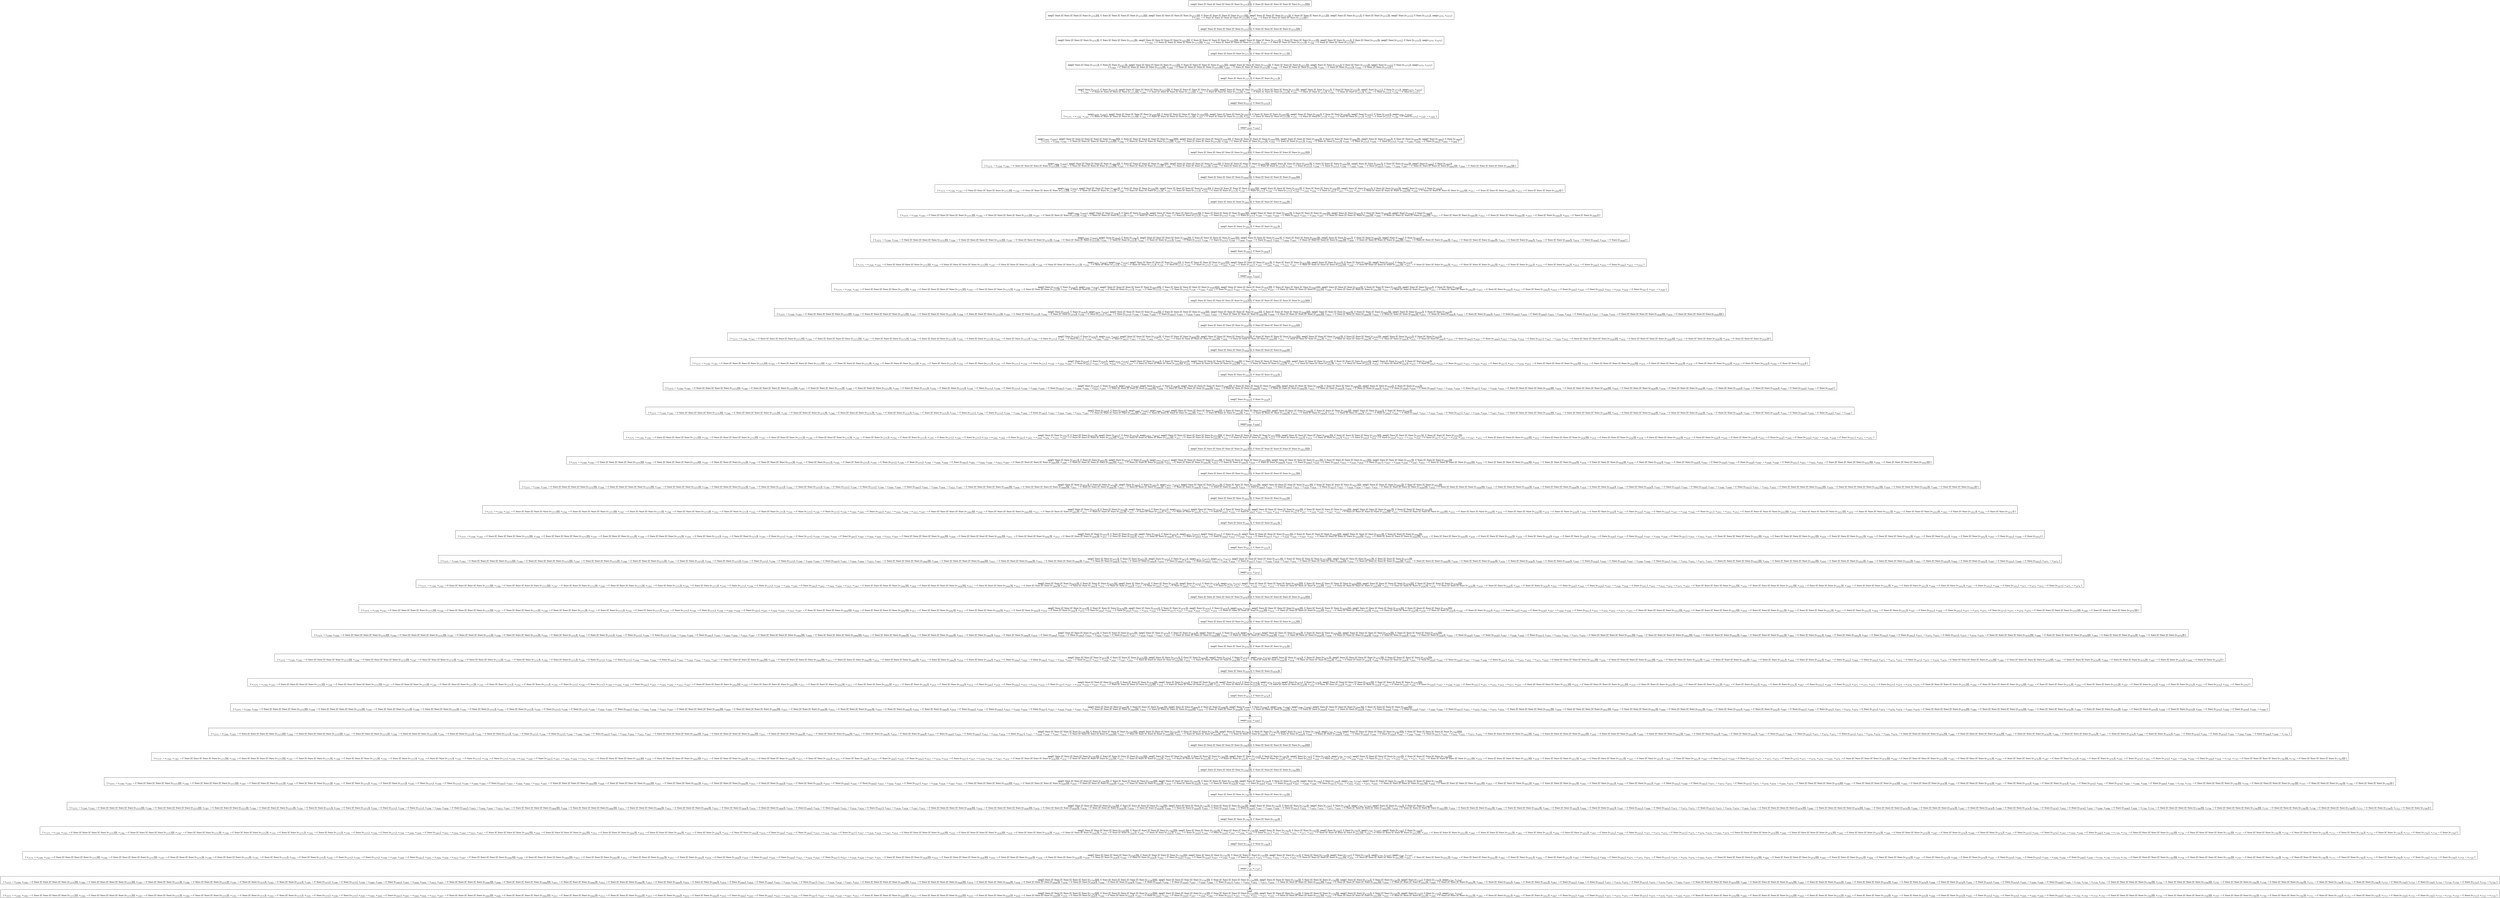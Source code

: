 digraph {
    graph [rankdir=TB
          ,bgcolor=transparent];
    node [shape=box
         ,fillcolor=white
         ,style=filled];
    0 [label=<O <BR/> neq(C Succ [C Succ [C Succ [C Succ [C Succ [v<SUB>1575</SUB>]]]]], C Succ [C Succ [C Succ [C Succ [C Succ [v<SUB>1575</SUB>]]]]])>];
    1 [label=<C <BR/> neq(C Succ [C Succ [C Succ [C Succ [v<SUB>1575</SUB>]]]], C Succ [C Succ [C Succ [C Succ [v<SUB>1575</SUB>]]]]), neq(C Succ [C Succ [C Succ [C Succ [v<SUB>1575</SUB>]]]], C Succ [C Succ [C Succ [C Succ [v<SUB>1575</SUB>]]]]), neq(C Succ [C Succ [C Succ [v<SUB>1575</SUB>]]], C Succ [C Succ [C Succ [v<SUB>1575</SUB>]]]), neq(C Succ [C Succ [v<SUB>1575</SUB>]], C Succ [C Succ [v<SUB>1575</SUB>]]), neq(C Succ [v<SUB>1575</SUB>], C Succ [v<SUB>1575</SUB>]), neq(v<SUB>1575</SUB>, v<SUB>1575</SUB>) <BR/>  [ v<SUB>1583</SUB> &rarr; C Succ [C Succ [C Succ [C Succ [v<SUB>1575</SUB>]]]], v<SUB>1584</SUB> &rarr; C Succ [C Succ [C Succ [C Succ [v<SUB>1575</SUB>]]]] ] >];
    2 [label=<O <BR/> neq(C Succ [C Succ [C Succ [C Succ [v<SUB>1575</SUB>]]]], C Succ [C Succ [C Succ [C Succ [v<SUB>1575</SUB>]]]])>];
    3 [label=<C <BR/> neq(C Succ [C Succ [C Succ [v<SUB>1575</SUB>]]], C Succ [C Succ [C Succ [v<SUB>1575</SUB>]]]), neq(C Succ [C Succ [C Succ [C Succ [v<SUB>1575</SUB>]]]], C Succ [C Succ [C Succ [C Succ [v<SUB>1575</SUB>]]]]), neq(C Succ [C Succ [C Succ [v<SUB>1575</SUB>]]], C Succ [C Succ [C Succ [v<SUB>1575</SUB>]]]), neq(C Succ [C Succ [v<SUB>1575</SUB>]], C Succ [C Succ [v<SUB>1575</SUB>]]), neq(C Succ [v<SUB>1575</SUB>], C Succ [v<SUB>1575</SUB>]), neq(v<SUB>1575</SUB>, v<SUB>1575</SUB>) <BR/>  [ v<SUB>1583</SUB> &rarr; C Succ [C Succ [C Succ [C Succ [v<SUB>1575</SUB>]]]], v<SUB>1584</SUB> &rarr; C Succ [C Succ [C Succ [C Succ [v<SUB>1575</SUB>]]]], v<SUB>1587</SUB> &rarr; C Succ [C Succ [C Succ [v<SUB>1575</SUB>]]], v<SUB>1588</SUB> &rarr; C Succ [C Succ [C Succ [v<SUB>1575</SUB>]]] ] >];
    4 [label=<O <BR/> neq(C Succ [C Succ [C Succ [v<SUB>1575</SUB>]]], C Succ [C Succ [C Succ [v<SUB>1575</SUB>]]])>];
    5 [label=<C <BR/> neq(C Succ [C Succ [v<SUB>1575</SUB>]], C Succ [C Succ [v<SUB>1575</SUB>]]), neq(C Succ [C Succ [C Succ [C Succ [v<SUB>1575</SUB>]]]], C Succ [C Succ [C Succ [C Succ [v<SUB>1575</SUB>]]]]), neq(C Succ [C Succ [C Succ [v<SUB>1575</SUB>]]], C Succ [C Succ [C Succ [v<SUB>1575</SUB>]]]), neq(C Succ [C Succ [v<SUB>1575</SUB>]], C Succ [C Succ [v<SUB>1575</SUB>]]), neq(C Succ [v<SUB>1575</SUB>], C Succ [v<SUB>1575</SUB>]), neq(v<SUB>1575</SUB>, v<SUB>1575</SUB>) <BR/>  [ v<SUB>1583</SUB> &rarr; C Succ [C Succ [C Succ [C Succ [v<SUB>1575</SUB>]]]], v<SUB>1584</SUB> &rarr; C Succ [C Succ [C Succ [C Succ [v<SUB>1575</SUB>]]]], v<SUB>1587</SUB> &rarr; C Succ [C Succ [C Succ [v<SUB>1575</SUB>]]], v<SUB>1588</SUB> &rarr; C Succ [C Succ [C Succ [v<SUB>1575</SUB>]]], v<SUB>1591</SUB> &rarr; C Succ [C Succ [v<SUB>1575</SUB>]], v<SUB>1592</SUB> &rarr; C Succ [C Succ [v<SUB>1575</SUB>]] ] >];
    6 [label=<O <BR/> neq(C Succ [C Succ [v<SUB>1575</SUB>]], C Succ [C Succ [v<SUB>1575</SUB>]])>];
    7 [label=<C <BR/> neq(C Succ [v<SUB>1575</SUB>], C Succ [v<SUB>1575</SUB>]), neq(C Succ [C Succ [C Succ [C Succ [v<SUB>1575</SUB>]]]], C Succ [C Succ [C Succ [C Succ [v<SUB>1575</SUB>]]]]), neq(C Succ [C Succ [C Succ [v<SUB>1575</SUB>]]], C Succ [C Succ [C Succ [v<SUB>1575</SUB>]]]), neq(C Succ [C Succ [v<SUB>1575</SUB>]], C Succ [C Succ [v<SUB>1575</SUB>]]), neq(C Succ [v<SUB>1575</SUB>], C Succ [v<SUB>1575</SUB>]), neq(v<SUB>1575</SUB>, v<SUB>1575</SUB>) <BR/>  [ v<SUB>1583</SUB> &rarr; C Succ [C Succ [C Succ [C Succ [v<SUB>1575</SUB>]]]], v<SUB>1584</SUB> &rarr; C Succ [C Succ [C Succ [C Succ [v<SUB>1575</SUB>]]]], v<SUB>1587</SUB> &rarr; C Succ [C Succ [C Succ [v<SUB>1575</SUB>]]], v<SUB>1588</SUB> &rarr; C Succ [C Succ [C Succ [v<SUB>1575</SUB>]]], v<SUB>1591</SUB> &rarr; C Succ [C Succ [v<SUB>1575</SUB>]], v<SUB>1592</SUB> &rarr; C Succ [C Succ [v<SUB>1575</SUB>]], v<SUB>1595</SUB> &rarr; C Succ [v<SUB>1575</SUB>], v<SUB>1596</SUB> &rarr; C Succ [v<SUB>1575</SUB>] ] >];
    8 [label=<O <BR/> neq(C Succ [v<SUB>1575</SUB>], C Succ [v<SUB>1575</SUB>])>];
    9 [label=<C <BR/> neq(v<SUB>1600</SUB>, v<SUB>1600</SUB>), neq(C Succ [C Succ [C Succ [C Succ [v<SUB>1600</SUB>]]]], C Succ [C Succ [C Succ [C Succ [v<SUB>1600</SUB>]]]]), neq(C Succ [C Succ [C Succ [v<SUB>1600</SUB>]]], C Succ [C Succ [C Succ [v<SUB>1600</SUB>]]]), neq(C Succ [C Succ [v<SUB>1600</SUB>]], C Succ [C Succ [v<SUB>1600</SUB>]]), neq(C Succ [v<SUB>1600</SUB>], C Succ [v<SUB>1600</SUB>]), neq(v<SUB>1600</SUB>, v<SUB>1600</SUB>) <BR/>  [ v<SUB>1575</SUB> &rarr; v<SUB>1599</SUB>, v<SUB>1583</SUB> &rarr; C Succ [C Succ [C Succ [C Succ [v<SUB>1575</SUB>]]]], v<SUB>1584</SUB> &rarr; C Succ [C Succ [C Succ [C Succ [v<SUB>1575</SUB>]]]], v<SUB>1587</SUB> &rarr; C Succ [C Succ [C Succ [v<SUB>1575</SUB>]]], v<SUB>1588</SUB> &rarr; C Succ [C Succ [C Succ [v<SUB>1575</SUB>]]], v<SUB>1591</SUB> &rarr; C Succ [C Succ [v<SUB>1575</SUB>]], v<SUB>1592</SUB> &rarr; C Succ [C Succ [v<SUB>1575</SUB>]], v<SUB>1595</SUB> &rarr; C Succ [v<SUB>1575</SUB>], v<SUB>1596</SUB> &rarr; C Succ [v<SUB>1575</SUB>], v<SUB>1599</SUB> &rarr; v<SUB>1600</SUB> ] >];
    10 [label=<O <BR/> neq(v<SUB>1600</SUB>, v<SUB>1600</SUB>)>];
    11 [label=<C <BR/> neq(v<SUB>1604</SUB>, v<SUB>1604</SUB>), neq(C Succ [C Succ [C Succ [C Succ [C Succ [v<SUB>1604</SUB>]]]]], C Succ [C Succ [C Succ [C Succ [C Succ [v<SUB>1604</SUB>]]]]]), neq(C Succ [C Succ [C Succ [C Succ [v<SUB>1604</SUB>]]]], C Succ [C Succ [C Succ [C Succ [v<SUB>1604</SUB>]]]]), neq(C Succ [C Succ [C Succ [v<SUB>1604</SUB>]]], C Succ [C Succ [C Succ [v<SUB>1604</SUB>]]]), neq(C Succ [C Succ [v<SUB>1604</SUB>]], C Succ [C Succ [v<SUB>1604</SUB>]]), neq(C Succ [v<SUB>1604</SUB>], C Succ [v<SUB>1604</SUB>]) <BR/>  [ v<SUB>1575</SUB> &rarr; v<SUB>1599</SUB>, v<SUB>1583</SUB> &rarr; C Succ [C Succ [C Succ [C Succ [v<SUB>1575</SUB>]]]], v<SUB>1584</SUB> &rarr; C Succ [C Succ [C Succ [C Succ [v<SUB>1575</SUB>]]]], v<SUB>1587</SUB> &rarr; C Succ [C Succ [C Succ [v<SUB>1575</SUB>]]], v<SUB>1588</SUB> &rarr; C Succ [C Succ [C Succ [v<SUB>1575</SUB>]]], v<SUB>1591</SUB> &rarr; C Succ [C Succ [v<SUB>1575</SUB>]], v<SUB>1592</SUB> &rarr; C Succ [C Succ [v<SUB>1575</SUB>]], v<SUB>1595</SUB> &rarr; C Succ [v<SUB>1575</SUB>], v<SUB>1596</SUB> &rarr; C Succ [v<SUB>1575</SUB>], v<SUB>1599</SUB> &rarr; v<SUB>1600</SUB>, v<SUB>1600</SUB> &rarr; C Succ [v<SUB>1603</SUB>], v<SUB>1603</SUB> &rarr; v<SUB>1604</SUB> ] >];
    12 [label=<O <BR/> neq(C Succ [C Succ [C Succ [C Succ [C Succ [v<SUB>1604</SUB>]]]]], C Succ [C Succ [C Succ [C Succ [C Succ [v<SUB>1604</SUB>]]]]])>];
    13 [label=<C <BR/> neq(v<SUB>1604</SUB>, v<SUB>1604</SUB>), neq(C Succ [C Succ [C Succ [C Succ [v<SUB>1604</SUB>]]]], C Succ [C Succ [C Succ [C Succ [v<SUB>1604</SUB>]]]]), neq(C Succ [C Succ [C Succ [C Succ [v<SUB>1604</SUB>]]]], C Succ [C Succ [C Succ [C Succ [v<SUB>1604</SUB>]]]]), neq(C Succ [C Succ [C Succ [v<SUB>1604</SUB>]]], C Succ [C Succ [C Succ [v<SUB>1604</SUB>]]]), neq(C Succ [C Succ [v<SUB>1604</SUB>]], C Succ [C Succ [v<SUB>1604</SUB>]]), neq(C Succ [v<SUB>1604</SUB>], C Succ [v<SUB>1604</SUB>]) <BR/>  [ v<SUB>1575</SUB> &rarr; v<SUB>1599</SUB>, v<SUB>1583</SUB> &rarr; C Succ [C Succ [C Succ [C Succ [v<SUB>1575</SUB>]]]], v<SUB>1584</SUB> &rarr; C Succ [C Succ [C Succ [C Succ [v<SUB>1575</SUB>]]]], v<SUB>1587</SUB> &rarr; C Succ [C Succ [C Succ [v<SUB>1575</SUB>]]], v<SUB>1588</SUB> &rarr; C Succ [C Succ [C Succ [v<SUB>1575</SUB>]]], v<SUB>1591</SUB> &rarr; C Succ [C Succ [v<SUB>1575</SUB>]], v<SUB>1592</SUB> &rarr; C Succ [C Succ [v<SUB>1575</SUB>]], v<SUB>1595</SUB> &rarr; C Succ [v<SUB>1575</SUB>], v<SUB>1596</SUB> &rarr; C Succ [v<SUB>1575</SUB>], v<SUB>1599</SUB> &rarr; v<SUB>1600</SUB>, v<SUB>1600</SUB> &rarr; C Succ [v<SUB>1603</SUB>], v<SUB>1603</SUB> &rarr; v<SUB>1604</SUB>, v<SUB>1607</SUB> &rarr; C Succ [C Succ [C Succ [C Succ [v<SUB>1604</SUB>]]]], v<SUB>1608</SUB> &rarr; C Succ [C Succ [C Succ [C Succ [v<SUB>1604</SUB>]]]] ] >];
    14 [label=<O <BR/> neq(C Succ [C Succ [C Succ [C Succ [v<SUB>1604</SUB>]]]], C Succ [C Succ [C Succ [C Succ [v<SUB>1604</SUB>]]]])>];
    15 [label=<C <BR/> neq(v<SUB>1604</SUB>, v<SUB>1604</SUB>), neq(C Succ [C Succ [C Succ [v<SUB>1604</SUB>]]], C Succ [C Succ [C Succ [v<SUB>1604</SUB>]]]), neq(C Succ [C Succ [C Succ [C Succ [v<SUB>1604</SUB>]]]], C Succ [C Succ [C Succ [C Succ [v<SUB>1604</SUB>]]]]), neq(C Succ [C Succ [C Succ [v<SUB>1604</SUB>]]], C Succ [C Succ [C Succ [v<SUB>1604</SUB>]]]), neq(C Succ [C Succ [v<SUB>1604</SUB>]], C Succ [C Succ [v<SUB>1604</SUB>]]), neq(C Succ [v<SUB>1604</SUB>], C Succ [v<SUB>1604</SUB>]) <BR/>  [ v<SUB>1575</SUB> &rarr; v<SUB>1599</SUB>, v<SUB>1583</SUB> &rarr; C Succ [C Succ [C Succ [C Succ [v<SUB>1575</SUB>]]]], v<SUB>1584</SUB> &rarr; C Succ [C Succ [C Succ [C Succ [v<SUB>1575</SUB>]]]], v<SUB>1587</SUB> &rarr; C Succ [C Succ [C Succ [v<SUB>1575</SUB>]]], v<SUB>1588</SUB> &rarr; C Succ [C Succ [C Succ [v<SUB>1575</SUB>]]], v<SUB>1591</SUB> &rarr; C Succ [C Succ [v<SUB>1575</SUB>]], v<SUB>1592</SUB> &rarr; C Succ [C Succ [v<SUB>1575</SUB>]], v<SUB>1595</SUB> &rarr; C Succ [v<SUB>1575</SUB>], v<SUB>1596</SUB> &rarr; C Succ [v<SUB>1575</SUB>], v<SUB>1599</SUB> &rarr; v<SUB>1600</SUB>, v<SUB>1600</SUB> &rarr; C Succ [v<SUB>1603</SUB>], v<SUB>1603</SUB> &rarr; v<SUB>1604</SUB>, v<SUB>1607</SUB> &rarr; C Succ [C Succ [C Succ [C Succ [v<SUB>1604</SUB>]]]], v<SUB>1608</SUB> &rarr; C Succ [C Succ [C Succ [C Succ [v<SUB>1604</SUB>]]]], v<SUB>1611</SUB> &rarr; C Succ [C Succ [C Succ [v<SUB>1604</SUB>]]], v<SUB>1612</SUB> &rarr; C Succ [C Succ [C Succ [v<SUB>1604</SUB>]]] ] >];
    16 [label=<O <BR/> neq(C Succ [C Succ [C Succ [v<SUB>1604</SUB>]]], C Succ [C Succ [C Succ [v<SUB>1604</SUB>]]])>];
    17 [label=<C <BR/> neq(v<SUB>1604</SUB>, v<SUB>1604</SUB>), neq(C Succ [C Succ [v<SUB>1604</SUB>]], C Succ [C Succ [v<SUB>1604</SUB>]]), neq(C Succ [C Succ [C Succ [C Succ [v<SUB>1604</SUB>]]]], C Succ [C Succ [C Succ [C Succ [v<SUB>1604</SUB>]]]]), neq(C Succ [C Succ [C Succ [v<SUB>1604</SUB>]]], C Succ [C Succ [C Succ [v<SUB>1604</SUB>]]]), neq(C Succ [C Succ [v<SUB>1604</SUB>]], C Succ [C Succ [v<SUB>1604</SUB>]]), neq(C Succ [v<SUB>1604</SUB>], C Succ [v<SUB>1604</SUB>]) <BR/>  [ v<SUB>1575</SUB> &rarr; v<SUB>1599</SUB>, v<SUB>1583</SUB> &rarr; C Succ [C Succ [C Succ [C Succ [v<SUB>1575</SUB>]]]], v<SUB>1584</SUB> &rarr; C Succ [C Succ [C Succ [C Succ [v<SUB>1575</SUB>]]]], v<SUB>1587</SUB> &rarr; C Succ [C Succ [C Succ [v<SUB>1575</SUB>]]], v<SUB>1588</SUB> &rarr; C Succ [C Succ [C Succ [v<SUB>1575</SUB>]]], v<SUB>1591</SUB> &rarr; C Succ [C Succ [v<SUB>1575</SUB>]], v<SUB>1592</SUB> &rarr; C Succ [C Succ [v<SUB>1575</SUB>]], v<SUB>1595</SUB> &rarr; C Succ [v<SUB>1575</SUB>], v<SUB>1596</SUB> &rarr; C Succ [v<SUB>1575</SUB>], v<SUB>1599</SUB> &rarr; v<SUB>1600</SUB>, v<SUB>1600</SUB> &rarr; C Succ [v<SUB>1603</SUB>], v<SUB>1603</SUB> &rarr; v<SUB>1604</SUB>, v<SUB>1607</SUB> &rarr; C Succ [C Succ [C Succ [C Succ [v<SUB>1604</SUB>]]]], v<SUB>1608</SUB> &rarr; C Succ [C Succ [C Succ [C Succ [v<SUB>1604</SUB>]]]], v<SUB>1611</SUB> &rarr; C Succ [C Succ [C Succ [v<SUB>1604</SUB>]]], v<SUB>1612</SUB> &rarr; C Succ [C Succ [C Succ [v<SUB>1604</SUB>]]], v<SUB>1615</SUB> &rarr; C Succ [C Succ [v<SUB>1604</SUB>]], v<SUB>1616</SUB> &rarr; C Succ [C Succ [v<SUB>1604</SUB>]] ] >];
    18 [label=<O <BR/> neq(C Succ [C Succ [v<SUB>1604</SUB>]], C Succ [C Succ [v<SUB>1604</SUB>]])>];
    19 [label=<C <BR/> neq(v<SUB>1604</SUB>, v<SUB>1604</SUB>), neq(C Succ [v<SUB>1604</SUB>], C Succ [v<SUB>1604</SUB>]), neq(C Succ [C Succ [C Succ [C Succ [v<SUB>1604</SUB>]]]], C Succ [C Succ [C Succ [C Succ [v<SUB>1604</SUB>]]]]), neq(C Succ [C Succ [C Succ [v<SUB>1604</SUB>]]], C Succ [C Succ [C Succ [v<SUB>1604</SUB>]]]), neq(C Succ [C Succ [v<SUB>1604</SUB>]], C Succ [C Succ [v<SUB>1604</SUB>]]), neq(C Succ [v<SUB>1604</SUB>], C Succ [v<SUB>1604</SUB>]) <BR/>  [ v<SUB>1575</SUB> &rarr; v<SUB>1599</SUB>, v<SUB>1583</SUB> &rarr; C Succ [C Succ [C Succ [C Succ [v<SUB>1575</SUB>]]]], v<SUB>1584</SUB> &rarr; C Succ [C Succ [C Succ [C Succ [v<SUB>1575</SUB>]]]], v<SUB>1587</SUB> &rarr; C Succ [C Succ [C Succ [v<SUB>1575</SUB>]]], v<SUB>1588</SUB> &rarr; C Succ [C Succ [C Succ [v<SUB>1575</SUB>]]], v<SUB>1591</SUB> &rarr; C Succ [C Succ [v<SUB>1575</SUB>]], v<SUB>1592</SUB> &rarr; C Succ [C Succ [v<SUB>1575</SUB>]], v<SUB>1595</SUB> &rarr; C Succ [v<SUB>1575</SUB>], v<SUB>1596</SUB> &rarr; C Succ [v<SUB>1575</SUB>], v<SUB>1599</SUB> &rarr; v<SUB>1600</SUB>, v<SUB>1600</SUB> &rarr; C Succ [v<SUB>1603</SUB>], v<SUB>1603</SUB> &rarr; v<SUB>1604</SUB>, v<SUB>1607</SUB> &rarr; C Succ [C Succ [C Succ [C Succ [v<SUB>1604</SUB>]]]], v<SUB>1608</SUB> &rarr; C Succ [C Succ [C Succ [C Succ [v<SUB>1604</SUB>]]]], v<SUB>1611</SUB> &rarr; C Succ [C Succ [C Succ [v<SUB>1604</SUB>]]], v<SUB>1612</SUB> &rarr; C Succ [C Succ [C Succ [v<SUB>1604</SUB>]]], v<SUB>1615</SUB> &rarr; C Succ [C Succ [v<SUB>1604</SUB>]], v<SUB>1616</SUB> &rarr; C Succ [C Succ [v<SUB>1604</SUB>]], v<SUB>1619</SUB> &rarr; C Succ [v<SUB>1604</SUB>], v<SUB>1620</SUB> &rarr; C Succ [v<SUB>1604</SUB>] ] >];
    20 [label=<O <BR/> neq(C Succ [v<SUB>1604</SUB>], C Succ [v<SUB>1604</SUB>])>];
    21 [label=<C <BR/> neq(v<SUB>1624</SUB>, v<SUB>1624</SUB>), neq(v<SUB>1624</SUB>, v<SUB>1624</SUB>), neq(C Succ [C Succ [C Succ [C Succ [v<SUB>1624</SUB>]]]], C Succ [C Succ [C Succ [C Succ [v<SUB>1624</SUB>]]]]), neq(C Succ [C Succ [C Succ [v<SUB>1624</SUB>]]], C Succ [C Succ [C Succ [v<SUB>1624</SUB>]]]), neq(C Succ [C Succ [v<SUB>1624</SUB>]], C Succ [C Succ [v<SUB>1624</SUB>]]), neq(C Succ [v<SUB>1624</SUB>], C Succ [v<SUB>1624</SUB>]) <BR/>  [ v<SUB>1575</SUB> &rarr; v<SUB>1599</SUB>, v<SUB>1583</SUB> &rarr; C Succ [C Succ [C Succ [C Succ [v<SUB>1575</SUB>]]]], v<SUB>1584</SUB> &rarr; C Succ [C Succ [C Succ [C Succ [v<SUB>1575</SUB>]]]], v<SUB>1587</SUB> &rarr; C Succ [C Succ [C Succ [v<SUB>1575</SUB>]]], v<SUB>1588</SUB> &rarr; C Succ [C Succ [C Succ [v<SUB>1575</SUB>]]], v<SUB>1591</SUB> &rarr; C Succ [C Succ [v<SUB>1575</SUB>]], v<SUB>1592</SUB> &rarr; C Succ [C Succ [v<SUB>1575</SUB>]], v<SUB>1595</SUB> &rarr; C Succ [v<SUB>1575</SUB>], v<SUB>1596</SUB> &rarr; C Succ [v<SUB>1575</SUB>], v<SUB>1599</SUB> &rarr; v<SUB>1600</SUB>, v<SUB>1600</SUB> &rarr; C Succ [v<SUB>1603</SUB>], v<SUB>1603</SUB> &rarr; v<SUB>1604</SUB>, v<SUB>1604</SUB> &rarr; v<SUB>1623</SUB>, v<SUB>1607</SUB> &rarr; C Succ [C Succ [C Succ [C Succ [v<SUB>1604</SUB>]]]], v<SUB>1608</SUB> &rarr; C Succ [C Succ [C Succ [C Succ [v<SUB>1604</SUB>]]]], v<SUB>1611</SUB> &rarr; C Succ [C Succ [C Succ [v<SUB>1604</SUB>]]], v<SUB>1612</SUB> &rarr; C Succ [C Succ [C Succ [v<SUB>1604</SUB>]]], v<SUB>1615</SUB> &rarr; C Succ [C Succ [v<SUB>1604</SUB>]], v<SUB>1616</SUB> &rarr; C Succ [C Succ [v<SUB>1604</SUB>]], v<SUB>1619</SUB> &rarr; C Succ [v<SUB>1604</SUB>], v<SUB>1620</SUB> &rarr; C Succ [v<SUB>1604</SUB>], v<SUB>1623</SUB> &rarr; v<SUB>1624</SUB> ] >];
    22 [label=<O <BR/> neq(v<SUB>1624</SUB>, v<SUB>1624</SUB>)>];
    23 [label=<C <BR/> neq(C Succ [v<SUB>1628</SUB>], C Succ [v<SUB>1628</SUB>]), neq(v<SUB>1628</SUB>, v<SUB>1628</SUB>), neq(C Succ [C Succ [C Succ [C Succ [C Succ [v<SUB>1628</SUB>]]]]], C Succ [C Succ [C Succ [C Succ [C Succ [v<SUB>1628</SUB>]]]]]), neq(C Succ [C Succ [C Succ [C Succ [v<SUB>1628</SUB>]]]], C Succ [C Succ [C Succ [C Succ [v<SUB>1628</SUB>]]]]), neq(C Succ [C Succ [C Succ [v<SUB>1628</SUB>]]], C Succ [C Succ [C Succ [v<SUB>1628</SUB>]]]), neq(C Succ [C Succ [v<SUB>1628</SUB>]], C Succ [C Succ [v<SUB>1628</SUB>]]) <BR/>  [ v<SUB>1575</SUB> &rarr; v<SUB>1599</SUB>, v<SUB>1583</SUB> &rarr; C Succ [C Succ [C Succ [C Succ [v<SUB>1575</SUB>]]]], v<SUB>1584</SUB> &rarr; C Succ [C Succ [C Succ [C Succ [v<SUB>1575</SUB>]]]], v<SUB>1587</SUB> &rarr; C Succ [C Succ [C Succ [v<SUB>1575</SUB>]]], v<SUB>1588</SUB> &rarr; C Succ [C Succ [C Succ [v<SUB>1575</SUB>]]], v<SUB>1591</SUB> &rarr; C Succ [C Succ [v<SUB>1575</SUB>]], v<SUB>1592</SUB> &rarr; C Succ [C Succ [v<SUB>1575</SUB>]], v<SUB>1595</SUB> &rarr; C Succ [v<SUB>1575</SUB>], v<SUB>1596</SUB> &rarr; C Succ [v<SUB>1575</SUB>], v<SUB>1599</SUB> &rarr; v<SUB>1600</SUB>, v<SUB>1600</SUB> &rarr; C Succ [v<SUB>1603</SUB>], v<SUB>1603</SUB> &rarr; v<SUB>1604</SUB>, v<SUB>1604</SUB> &rarr; v<SUB>1623</SUB>, v<SUB>1607</SUB> &rarr; C Succ [C Succ [C Succ [C Succ [v<SUB>1604</SUB>]]]], v<SUB>1608</SUB> &rarr; C Succ [C Succ [C Succ [C Succ [v<SUB>1604</SUB>]]]], v<SUB>1611</SUB> &rarr; C Succ [C Succ [C Succ [v<SUB>1604</SUB>]]], v<SUB>1612</SUB> &rarr; C Succ [C Succ [C Succ [v<SUB>1604</SUB>]]], v<SUB>1615</SUB> &rarr; C Succ [C Succ [v<SUB>1604</SUB>]], v<SUB>1616</SUB> &rarr; C Succ [C Succ [v<SUB>1604</SUB>]], v<SUB>1619</SUB> &rarr; C Succ [v<SUB>1604</SUB>], v<SUB>1620</SUB> &rarr; C Succ [v<SUB>1604</SUB>], v<SUB>1623</SUB> &rarr; v<SUB>1624</SUB>, v<SUB>1624</SUB> &rarr; C Succ [v<SUB>1627</SUB>], v<SUB>1627</SUB> &rarr; v<SUB>1628</SUB> ] >];
    24 [label=<O <BR/> neq(C Succ [C Succ [C Succ [C Succ [C Succ [v<SUB>1628</SUB>]]]]], C Succ [C Succ [C Succ [C Succ [C Succ [v<SUB>1628</SUB>]]]]])>];
    25 [label=<C <BR/> neq(C Succ [v<SUB>1628</SUB>], C Succ [v<SUB>1628</SUB>]), neq(v<SUB>1628</SUB>, v<SUB>1628</SUB>), neq(C Succ [C Succ [C Succ [C Succ [v<SUB>1628</SUB>]]]], C Succ [C Succ [C Succ [C Succ [v<SUB>1628</SUB>]]]]), neq(C Succ [C Succ [C Succ [C Succ [v<SUB>1628</SUB>]]]], C Succ [C Succ [C Succ [C Succ [v<SUB>1628</SUB>]]]]), neq(C Succ [C Succ [C Succ [v<SUB>1628</SUB>]]], C Succ [C Succ [C Succ [v<SUB>1628</SUB>]]]), neq(C Succ [C Succ [v<SUB>1628</SUB>]], C Succ [C Succ [v<SUB>1628</SUB>]]) <BR/>  [ v<SUB>1575</SUB> &rarr; v<SUB>1599</SUB>, v<SUB>1583</SUB> &rarr; C Succ [C Succ [C Succ [C Succ [v<SUB>1575</SUB>]]]], v<SUB>1584</SUB> &rarr; C Succ [C Succ [C Succ [C Succ [v<SUB>1575</SUB>]]]], v<SUB>1587</SUB> &rarr; C Succ [C Succ [C Succ [v<SUB>1575</SUB>]]], v<SUB>1588</SUB> &rarr; C Succ [C Succ [C Succ [v<SUB>1575</SUB>]]], v<SUB>1591</SUB> &rarr; C Succ [C Succ [v<SUB>1575</SUB>]], v<SUB>1592</SUB> &rarr; C Succ [C Succ [v<SUB>1575</SUB>]], v<SUB>1595</SUB> &rarr; C Succ [v<SUB>1575</SUB>], v<SUB>1596</SUB> &rarr; C Succ [v<SUB>1575</SUB>], v<SUB>1599</SUB> &rarr; v<SUB>1600</SUB>, v<SUB>1600</SUB> &rarr; C Succ [v<SUB>1603</SUB>], v<SUB>1603</SUB> &rarr; v<SUB>1604</SUB>, v<SUB>1604</SUB> &rarr; v<SUB>1623</SUB>, v<SUB>1607</SUB> &rarr; C Succ [C Succ [C Succ [C Succ [v<SUB>1604</SUB>]]]], v<SUB>1608</SUB> &rarr; C Succ [C Succ [C Succ [C Succ [v<SUB>1604</SUB>]]]], v<SUB>1611</SUB> &rarr; C Succ [C Succ [C Succ [v<SUB>1604</SUB>]]], v<SUB>1612</SUB> &rarr; C Succ [C Succ [C Succ [v<SUB>1604</SUB>]]], v<SUB>1615</SUB> &rarr; C Succ [C Succ [v<SUB>1604</SUB>]], v<SUB>1616</SUB> &rarr; C Succ [C Succ [v<SUB>1604</SUB>]], v<SUB>1619</SUB> &rarr; C Succ [v<SUB>1604</SUB>], v<SUB>1620</SUB> &rarr; C Succ [v<SUB>1604</SUB>], v<SUB>1623</SUB> &rarr; v<SUB>1624</SUB>, v<SUB>1624</SUB> &rarr; C Succ [v<SUB>1627</SUB>], v<SUB>1627</SUB> &rarr; v<SUB>1628</SUB>, v<SUB>1631</SUB> &rarr; C Succ [C Succ [C Succ [C Succ [v<SUB>1628</SUB>]]]], v<SUB>1632</SUB> &rarr; C Succ [C Succ [C Succ [C Succ [v<SUB>1628</SUB>]]]] ] >];
    26 [label=<O <BR/> neq(C Succ [C Succ [C Succ [C Succ [v<SUB>1628</SUB>]]]], C Succ [C Succ [C Succ [C Succ [v<SUB>1628</SUB>]]]])>];
    27 [label=<C <BR/> neq(C Succ [v<SUB>1628</SUB>], C Succ [v<SUB>1628</SUB>]), neq(v<SUB>1628</SUB>, v<SUB>1628</SUB>), neq(C Succ [C Succ [C Succ [v<SUB>1628</SUB>]]], C Succ [C Succ [C Succ [v<SUB>1628</SUB>]]]), neq(C Succ [C Succ [C Succ [C Succ [v<SUB>1628</SUB>]]]], C Succ [C Succ [C Succ [C Succ [v<SUB>1628</SUB>]]]]), neq(C Succ [C Succ [C Succ [v<SUB>1628</SUB>]]], C Succ [C Succ [C Succ [v<SUB>1628</SUB>]]]), neq(C Succ [C Succ [v<SUB>1628</SUB>]], C Succ [C Succ [v<SUB>1628</SUB>]]) <BR/>  [ v<SUB>1575</SUB> &rarr; v<SUB>1599</SUB>, v<SUB>1583</SUB> &rarr; C Succ [C Succ [C Succ [C Succ [v<SUB>1575</SUB>]]]], v<SUB>1584</SUB> &rarr; C Succ [C Succ [C Succ [C Succ [v<SUB>1575</SUB>]]]], v<SUB>1587</SUB> &rarr; C Succ [C Succ [C Succ [v<SUB>1575</SUB>]]], v<SUB>1588</SUB> &rarr; C Succ [C Succ [C Succ [v<SUB>1575</SUB>]]], v<SUB>1591</SUB> &rarr; C Succ [C Succ [v<SUB>1575</SUB>]], v<SUB>1592</SUB> &rarr; C Succ [C Succ [v<SUB>1575</SUB>]], v<SUB>1595</SUB> &rarr; C Succ [v<SUB>1575</SUB>], v<SUB>1596</SUB> &rarr; C Succ [v<SUB>1575</SUB>], v<SUB>1599</SUB> &rarr; v<SUB>1600</SUB>, v<SUB>1600</SUB> &rarr; C Succ [v<SUB>1603</SUB>], v<SUB>1603</SUB> &rarr; v<SUB>1604</SUB>, v<SUB>1604</SUB> &rarr; v<SUB>1623</SUB>, v<SUB>1607</SUB> &rarr; C Succ [C Succ [C Succ [C Succ [v<SUB>1604</SUB>]]]], v<SUB>1608</SUB> &rarr; C Succ [C Succ [C Succ [C Succ [v<SUB>1604</SUB>]]]], v<SUB>1611</SUB> &rarr; C Succ [C Succ [C Succ [v<SUB>1604</SUB>]]], v<SUB>1612</SUB> &rarr; C Succ [C Succ [C Succ [v<SUB>1604</SUB>]]], v<SUB>1615</SUB> &rarr; C Succ [C Succ [v<SUB>1604</SUB>]], v<SUB>1616</SUB> &rarr; C Succ [C Succ [v<SUB>1604</SUB>]], v<SUB>1619</SUB> &rarr; C Succ [v<SUB>1604</SUB>], v<SUB>1620</SUB> &rarr; C Succ [v<SUB>1604</SUB>], v<SUB>1623</SUB> &rarr; v<SUB>1624</SUB>, v<SUB>1624</SUB> &rarr; C Succ [v<SUB>1627</SUB>], v<SUB>1627</SUB> &rarr; v<SUB>1628</SUB>, v<SUB>1631</SUB> &rarr; C Succ [C Succ [C Succ [C Succ [v<SUB>1628</SUB>]]]], v<SUB>1632</SUB> &rarr; C Succ [C Succ [C Succ [C Succ [v<SUB>1628</SUB>]]]], v<SUB>1635</SUB> &rarr; C Succ [C Succ [C Succ [v<SUB>1628</SUB>]]], v<SUB>1636</SUB> &rarr; C Succ [C Succ [C Succ [v<SUB>1628</SUB>]]] ] >];
    28 [label=<O <BR/> neq(C Succ [C Succ [C Succ [v<SUB>1628</SUB>]]], C Succ [C Succ [C Succ [v<SUB>1628</SUB>]]])>];
    29 [label=<C <BR/> neq(C Succ [v<SUB>1628</SUB>], C Succ [v<SUB>1628</SUB>]), neq(v<SUB>1628</SUB>, v<SUB>1628</SUB>), neq(C Succ [C Succ [v<SUB>1628</SUB>]], C Succ [C Succ [v<SUB>1628</SUB>]]), neq(C Succ [C Succ [C Succ [C Succ [v<SUB>1628</SUB>]]]], C Succ [C Succ [C Succ [C Succ [v<SUB>1628</SUB>]]]]), neq(C Succ [C Succ [C Succ [v<SUB>1628</SUB>]]], C Succ [C Succ [C Succ [v<SUB>1628</SUB>]]]), neq(C Succ [C Succ [v<SUB>1628</SUB>]], C Succ [C Succ [v<SUB>1628</SUB>]]) <BR/>  [ v<SUB>1575</SUB> &rarr; v<SUB>1599</SUB>, v<SUB>1583</SUB> &rarr; C Succ [C Succ [C Succ [C Succ [v<SUB>1575</SUB>]]]], v<SUB>1584</SUB> &rarr; C Succ [C Succ [C Succ [C Succ [v<SUB>1575</SUB>]]]], v<SUB>1587</SUB> &rarr; C Succ [C Succ [C Succ [v<SUB>1575</SUB>]]], v<SUB>1588</SUB> &rarr; C Succ [C Succ [C Succ [v<SUB>1575</SUB>]]], v<SUB>1591</SUB> &rarr; C Succ [C Succ [v<SUB>1575</SUB>]], v<SUB>1592</SUB> &rarr; C Succ [C Succ [v<SUB>1575</SUB>]], v<SUB>1595</SUB> &rarr; C Succ [v<SUB>1575</SUB>], v<SUB>1596</SUB> &rarr; C Succ [v<SUB>1575</SUB>], v<SUB>1599</SUB> &rarr; v<SUB>1600</SUB>, v<SUB>1600</SUB> &rarr; C Succ [v<SUB>1603</SUB>], v<SUB>1603</SUB> &rarr; v<SUB>1604</SUB>, v<SUB>1604</SUB> &rarr; v<SUB>1623</SUB>, v<SUB>1607</SUB> &rarr; C Succ [C Succ [C Succ [C Succ [v<SUB>1604</SUB>]]]], v<SUB>1608</SUB> &rarr; C Succ [C Succ [C Succ [C Succ [v<SUB>1604</SUB>]]]], v<SUB>1611</SUB> &rarr; C Succ [C Succ [C Succ [v<SUB>1604</SUB>]]], v<SUB>1612</SUB> &rarr; C Succ [C Succ [C Succ [v<SUB>1604</SUB>]]], v<SUB>1615</SUB> &rarr; C Succ [C Succ [v<SUB>1604</SUB>]], v<SUB>1616</SUB> &rarr; C Succ [C Succ [v<SUB>1604</SUB>]], v<SUB>1619</SUB> &rarr; C Succ [v<SUB>1604</SUB>], v<SUB>1620</SUB> &rarr; C Succ [v<SUB>1604</SUB>], v<SUB>1623</SUB> &rarr; v<SUB>1624</SUB>, v<SUB>1624</SUB> &rarr; C Succ [v<SUB>1627</SUB>], v<SUB>1627</SUB> &rarr; v<SUB>1628</SUB>, v<SUB>1631</SUB> &rarr; C Succ [C Succ [C Succ [C Succ [v<SUB>1628</SUB>]]]], v<SUB>1632</SUB> &rarr; C Succ [C Succ [C Succ [C Succ [v<SUB>1628</SUB>]]]], v<SUB>1635</SUB> &rarr; C Succ [C Succ [C Succ [v<SUB>1628</SUB>]]], v<SUB>1636</SUB> &rarr; C Succ [C Succ [C Succ [v<SUB>1628</SUB>]]], v<SUB>1639</SUB> &rarr; C Succ [C Succ [v<SUB>1628</SUB>]], v<SUB>1640</SUB> &rarr; C Succ [C Succ [v<SUB>1628</SUB>]] ] >];
    30 [label=<O <BR/> neq(C Succ [C Succ [v<SUB>1628</SUB>]], C Succ [C Succ [v<SUB>1628</SUB>]])>];
    31 [label=<C <BR/> neq(C Succ [v<SUB>1628</SUB>], C Succ [v<SUB>1628</SUB>]), neq(v<SUB>1628</SUB>, v<SUB>1628</SUB>), neq(C Succ [v<SUB>1628</SUB>], C Succ [v<SUB>1628</SUB>]), neq(C Succ [C Succ [C Succ [C Succ [v<SUB>1628</SUB>]]]], C Succ [C Succ [C Succ [C Succ [v<SUB>1628</SUB>]]]]), neq(C Succ [C Succ [C Succ [v<SUB>1628</SUB>]]], C Succ [C Succ [C Succ [v<SUB>1628</SUB>]]]), neq(C Succ [C Succ [v<SUB>1628</SUB>]], C Succ [C Succ [v<SUB>1628</SUB>]]) <BR/>  [ v<SUB>1575</SUB> &rarr; v<SUB>1599</SUB>, v<SUB>1583</SUB> &rarr; C Succ [C Succ [C Succ [C Succ [v<SUB>1575</SUB>]]]], v<SUB>1584</SUB> &rarr; C Succ [C Succ [C Succ [C Succ [v<SUB>1575</SUB>]]]], v<SUB>1587</SUB> &rarr; C Succ [C Succ [C Succ [v<SUB>1575</SUB>]]], v<SUB>1588</SUB> &rarr; C Succ [C Succ [C Succ [v<SUB>1575</SUB>]]], v<SUB>1591</SUB> &rarr; C Succ [C Succ [v<SUB>1575</SUB>]], v<SUB>1592</SUB> &rarr; C Succ [C Succ [v<SUB>1575</SUB>]], v<SUB>1595</SUB> &rarr; C Succ [v<SUB>1575</SUB>], v<SUB>1596</SUB> &rarr; C Succ [v<SUB>1575</SUB>], v<SUB>1599</SUB> &rarr; v<SUB>1600</SUB>, v<SUB>1600</SUB> &rarr; C Succ [v<SUB>1603</SUB>], v<SUB>1603</SUB> &rarr; v<SUB>1604</SUB>, v<SUB>1604</SUB> &rarr; v<SUB>1623</SUB>, v<SUB>1607</SUB> &rarr; C Succ [C Succ [C Succ [C Succ [v<SUB>1604</SUB>]]]], v<SUB>1608</SUB> &rarr; C Succ [C Succ [C Succ [C Succ [v<SUB>1604</SUB>]]]], v<SUB>1611</SUB> &rarr; C Succ [C Succ [C Succ [v<SUB>1604</SUB>]]], v<SUB>1612</SUB> &rarr; C Succ [C Succ [C Succ [v<SUB>1604</SUB>]]], v<SUB>1615</SUB> &rarr; C Succ [C Succ [v<SUB>1604</SUB>]], v<SUB>1616</SUB> &rarr; C Succ [C Succ [v<SUB>1604</SUB>]], v<SUB>1619</SUB> &rarr; C Succ [v<SUB>1604</SUB>], v<SUB>1620</SUB> &rarr; C Succ [v<SUB>1604</SUB>], v<SUB>1623</SUB> &rarr; v<SUB>1624</SUB>, v<SUB>1624</SUB> &rarr; C Succ [v<SUB>1627</SUB>], v<SUB>1627</SUB> &rarr; v<SUB>1628</SUB>, v<SUB>1631</SUB> &rarr; C Succ [C Succ [C Succ [C Succ [v<SUB>1628</SUB>]]]], v<SUB>1632</SUB> &rarr; C Succ [C Succ [C Succ [C Succ [v<SUB>1628</SUB>]]]], v<SUB>1635</SUB> &rarr; C Succ [C Succ [C Succ [v<SUB>1628</SUB>]]], v<SUB>1636</SUB> &rarr; C Succ [C Succ [C Succ [v<SUB>1628</SUB>]]], v<SUB>1639</SUB> &rarr; C Succ [C Succ [v<SUB>1628</SUB>]], v<SUB>1640</SUB> &rarr; C Succ [C Succ [v<SUB>1628</SUB>]], v<SUB>1643</SUB> &rarr; C Succ [v<SUB>1628</SUB>], v<SUB>1644</SUB> &rarr; C Succ [v<SUB>1628</SUB>] ] >];
    32 [label=<O <BR/> neq(C Succ [v<SUB>1628</SUB>], C Succ [v<SUB>1628</SUB>])>];
    33 [label=<C <BR/> neq(C Succ [v<SUB>1648</SUB>], C Succ [v<SUB>1648</SUB>]), neq(v<SUB>1648</SUB>, v<SUB>1648</SUB>), neq(v<SUB>1648</SUB>, v<SUB>1648</SUB>), neq(C Succ [C Succ [C Succ [C Succ [v<SUB>1648</SUB>]]]], C Succ [C Succ [C Succ [C Succ [v<SUB>1648</SUB>]]]]), neq(C Succ [C Succ [C Succ [v<SUB>1648</SUB>]]], C Succ [C Succ [C Succ [v<SUB>1648</SUB>]]]), neq(C Succ [C Succ [v<SUB>1648</SUB>]], C Succ [C Succ [v<SUB>1648</SUB>]]) <BR/>  [ v<SUB>1575</SUB> &rarr; v<SUB>1599</SUB>, v<SUB>1583</SUB> &rarr; C Succ [C Succ [C Succ [C Succ [v<SUB>1575</SUB>]]]], v<SUB>1584</SUB> &rarr; C Succ [C Succ [C Succ [C Succ [v<SUB>1575</SUB>]]]], v<SUB>1587</SUB> &rarr; C Succ [C Succ [C Succ [v<SUB>1575</SUB>]]], v<SUB>1588</SUB> &rarr; C Succ [C Succ [C Succ [v<SUB>1575</SUB>]]], v<SUB>1591</SUB> &rarr; C Succ [C Succ [v<SUB>1575</SUB>]], v<SUB>1592</SUB> &rarr; C Succ [C Succ [v<SUB>1575</SUB>]], v<SUB>1595</SUB> &rarr; C Succ [v<SUB>1575</SUB>], v<SUB>1596</SUB> &rarr; C Succ [v<SUB>1575</SUB>], v<SUB>1599</SUB> &rarr; v<SUB>1600</SUB>, v<SUB>1600</SUB> &rarr; C Succ [v<SUB>1603</SUB>], v<SUB>1603</SUB> &rarr; v<SUB>1604</SUB>, v<SUB>1604</SUB> &rarr; v<SUB>1623</SUB>, v<SUB>1607</SUB> &rarr; C Succ [C Succ [C Succ [C Succ [v<SUB>1604</SUB>]]]], v<SUB>1608</SUB> &rarr; C Succ [C Succ [C Succ [C Succ [v<SUB>1604</SUB>]]]], v<SUB>1611</SUB> &rarr; C Succ [C Succ [C Succ [v<SUB>1604</SUB>]]], v<SUB>1612</SUB> &rarr; C Succ [C Succ [C Succ [v<SUB>1604</SUB>]]], v<SUB>1615</SUB> &rarr; C Succ [C Succ [v<SUB>1604</SUB>]], v<SUB>1616</SUB> &rarr; C Succ [C Succ [v<SUB>1604</SUB>]], v<SUB>1619</SUB> &rarr; C Succ [v<SUB>1604</SUB>], v<SUB>1620</SUB> &rarr; C Succ [v<SUB>1604</SUB>], v<SUB>1623</SUB> &rarr; v<SUB>1624</SUB>, v<SUB>1624</SUB> &rarr; C Succ [v<SUB>1627</SUB>], v<SUB>1627</SUB> &rarr; v<SUB>1628</SUB>, v<SUB>1628</SUB> &rarr; v<SUB>1647</SUB>, v<SUB>1631</SUB> &rarr; C Succ [C Succ [C Succ [C Succ [v<SUB>1628</SUB>]]]], v<SUB>1632</SUB> &rarr; C Succ [C Succ [C Succ [C Succ [v<SUB>1628</SUB>]]]], v<SUB>1635</SUB> &rarr; C Succ [C Succ [C Succ [v<SUB>1628</SUB>]]], v<SUB>1636</SUB> &rarr; C Succ [C Succ [C Succ [v<SUB>1628</SUB>]]], v<SUB>1639</SUB> &rarr; C Succ [C Succ [v<SUB>1628</SUB>]], v<SUB>1640</SUB> &rarr; C Succ [C Succ [v<SUB>1628</SUB>]], v<SUB>1643</SUB> &rarr; C Succ [v<SUB>1628</SUB>], v<SUB>1644</SUB> &rarr; C Succ [v<SUB>1628</SUB>], v<SUB>1647</SUB> &rarr; v<SUB>1648</SUB> ] >];
    34 [label=<O <BR/> neq(v<SUB>1648</SUB>, v<SUB>1648</SUB>)>];
    35 [label=<C <BR/> neq(C Succ [C Succ [v<SUB>1652</SUB>]], C Succ [C Succ [v<SUB>1652</SUB>]]), neq(C Succ [v<SUB>1652</SUB>], C Succ [v<SUB>1652</SUB>]), neq(v<SUB>1652</SUB>, v<SUB>1652</SUB>), neq(C Succ [C Succ [C Succ [C Succ [C Succ [v<SUB>1652</SUB>]]]]], C Succ [C Succ [C Succ [C Succ [C Succ [v<SUB>1652</SUB>]]]]]), neq(C Succ [C Succ [C Succ [C Succ [v<SUB>1652</SUB>]]]], C Succ [C Succ [C Succ [C Succ [v<SUB>1652</SUB>]]]]), neq(C Succ [C Succ [C Succ [v<SUB>1652</SUB>]]], C Succ [C Succ [C Succ [v<SUB>1652</SUB>]]]) <BR/>  [ v<SUB>1575</SUB> &rarr; v<SUB>1599</SUB>, v<SUB>1583</SUB> &rarr; C Succ [C Succ [C Succ [C Succ [v<SUB>1575</SUB>]]]], v<SUB>1584</SUB> &rarr; C Succ [C Succ [C Succ [C Succ [v<SUB>1575</SUB>]]]], v<SUB>1587</SUB> &rarr; C Succ [C Succ [C Succ [v<SUB>1575</SUB>]]], v<SUB>1588</SUB> &rarr; C Succ [C Succ [C Succ [v<SUB>1575</SUB>]]], v<SUB>1591</SUB> &rarr; C Succ [C Succ [v<SUB>1575</SUB>]], v<SUB>1592</SUB> &rarr; C Succ [C Succ [v<SUB>1575</SUB>]], v<SUB>1595</SUB> &rarr; C Succ [v<SUB>1575</SUB>], v<SUB>1596</SUB> &rarr; C Succ [v<SUB>1575</SUB>], v<SUB>1599</SUB> &rarr; v<SUB>1600</SUB>, v<SUB>1600</SUB> &rarr; C Succ [v<SUB>1603</SUB>], v<SUB>1603</SUB> &rarr; v<SUB>1604</SUB>, v<SUB>1604</SUB> &rarr; v<SUB>1623</SUB>, v<SUB>1607</SUB> &rarr; C Succ [C Succ [C Succ [C Succ [v<SUB>1604</SUB>]]]], v<SUB>1608</SUB> &rarr; C Succ [C Succ [C Succ [C Succ [v<SUB>1604</SUB>]]]], v<SUB>1611</SUB> &rarr; C Succ [C Succ [C Succ [v<SUB>1604</SUB>]]], v<SUB>1612</SUB> &rarr; C Succ [C Succ [C Succ [v<SUB>1604</SUB>]]], v<SUB>1615</SUB> &rarr; C Succ [C Succ [v<SUB>1604</SUB>]], v<SUB>1616</SUB> &rarr; C Succ [C Succ [v<SUB>1604</SUB>]], v<SUB>1619</SUB> &rarr; C Succ [v<SUB>1604</SUB>], v<SUB>1620</SUB> &rarr; C Succ [v<SUB>1604</SUB>], v<SUB>1623</SUB> &rarr; v<SUB>1624</SUB>, v<SUB>1624</SUB> &rarr; C Succ [v<SUB>1627</SUB>], v<SUB>1627</SUB> &rarr; v<SUB>1628</SUB>, v<SUB>1628</SUB> &rarr; v<SUB>1647</SUB>, v<SUB>1631</SUB> &rarr; C Succ [C Succ [C Succ [C Succ [v<SUB>1628</SUB>]]]], v<SUB>1632</SUB> &rarr; C Succ [C Succ [C Succ [C Succ [v<SUB>1628</SUB>]]]], v<SUB>1635</SUB> &rarr; C Succ [C Succ [C Succ [v<SUB>1628</SUB>]]], v<SUB>1636</SUB> &rarr; C Succ [C Succ [C Succ [v<SUB>1628</SUB>]]], v<SUB>1639</SUB> &rarr; C Succ [C Succ [v<SUB>1628</SUB>]], v<SUB>1640</SUB> &rarr; C Succ [C Succ [v<SUB>1628</SUB>]], v<SUB>1643</SUB> &rarr; C Succ [v<SUB>1628</SUB>], v<SUB>1644</SUB> &rarr; C Succ [v<SUB>1628</SUB>], v<SUB>1647</SUB> &rarr; v<SUB>1648</SUB>, v<SUB>1648</SUB> &rarr; C Succ [v<SUB>1651</SUB>], v<SUB>1651</SUB> &rarr; v<SUB>1652</SUB> ] >];
    36 [label=<O <BR/> neq(C Succ [C Succ [C Succ [C Succ [C Succ [v<SUB>1652</SUB>]]]]], C Succ [C Succ [C Succ [C Succ [C Succ [v<SUB>1652</SUB>]]]]])>];
    37 [label=<C <BR/> neq(C Succ [C Succ [v<SUB>1652</SUB>]], C Succ [C Succ [v<SUB>1652</SUB>]]), neq(C Succ [v<SUB>1652</SUB>], C Succ [v<SUB>1652</SUB>]), neq(v<SUB>1652</SUB>, v<SUB>1652</SUB>), neq(C Succ [C Succ [C Succ [C Succ [v<SUB>1652</SUB>]]]], C Succ [C Succ [C Succ [C Succ [v<SUB>1652</SUB>]]]]), neq(C Succ [C Succ [C Succ [C Succ [v<SUB>1652</SUB>]]]], C Succ [C Succ [C Succ [C Succ [v<SUB>1652</SUB>]]]]), neq(C Succ [C Succ [C Succ [v<SUB>1652</SUB>]]], C Succ [C Succ [C Succ [v<SUB>1652</SUB>]]]) <BR/>  [ v<SUB>1575</SUB> &rarr; v<SUB>1599</SUB>, v<SUB>1583</SUB> &rarr; C Succ [C Succ [C Succ [C Succ [v<SUB>1575</SUB>]]]], v<SUB>1584</SUB> &rarr; C Succ [C Succ [C Succ [C Succ [v<SUB>1575</SUB>]]]], v<SUB>1587</SUB> &rarr; C Succ [C Succ [C Succ [v<SUB>1575</SUB>]]], v<SUB>1588</SUB> &rarr; C Succ [C Succ [C Succ [v<SUB>1575</SUB>]]], v<SUB>1591</SUB> &rarr; C Succ [C Succ [v<SUB>1575</SUB>]], v<SUB>1592</SUB> &rarr; C Succ [C Succ [v<SUB>1575</SUB>]], v<SUB>1595</SUB> &rarr; C Succ [v<SUB>1575</SUB>], v<SUB>1596</SUB> &rarr; C Succ [v<SUB>1575</SUB>], v<SUB>1599</SUB> &rarr; v<SUB>1600</SUB>, v<SUB>1600</SUB> &rarr; C Succ [v<SUB>1603</SUB>], v<SUB>1603</SUB> &rarr; v<SUB>1604</SUB>, v<SUB>1604</SUB> &rarr; v<SUB>1623</SUB>, v<SUB>1607</SUB> &rarr; C Succ [C Succ [C Succ [C Succ [v<SUB>1604</SUB>]]]], v<SUB>1608</SUB> &rarr; C Succ [C Succ [C Succ [C Succ [v<SUB>1604</SUB>]]]], v<SUB>1611</SUB> &rarr; C Succ [C Succ [C Succ [v<SUB>1604</SUB>]]], v<SUB>1612</SUB> &rarr; C Succ [C Succ [C Succ [v<SUB>1604</SUB>]]], v<SUB>1615</SUB> &rarr; C Succ [C Succ [v<SUB>1604</SUB>]], v<SUB>1616</SUB> &rarr; C Succ [C Succ [v<SUB>1604</SUB>]], v<SUB>1619</SUB> &rarr; C Succ [v<SUB>1604</SUB>], v<SUB>1620</SUB> &rarr; C Succ [v<SUB>1604</SUB>], v<SUB>1623</SUB> &rarr; v<SUB>1624</SUB>, v<SUB>1624</SUB> &rarr; C Succ [v<SUB>1627</SUB>], v<SUB>1627</SUB> &rarr; v<SUB>1628</SUB>, v<SUB>1628</SUB> &rarr; v<SUB>1647</SUB>, v<SUB>1631</SUB> &rarr; C Succ [C Succ [C Succ [C Succ [v<SUB>1628</SUB>]]]], v<SUB>1632</SUB> &rarr; C Succ [C Succ [C Succ [C Succ [v<SUB>1628</SUB>]]]], v<SUB>1635</SUB> &rarr; C Succ [C Succ [C Succ [v<SUB>1628</SUB>]]], v<SUB>1636</SUB> &rarr; C Succ [C Succ [C Succ [v<SUB>1628</SUB>]]], v<SUB>1639</SUB> &rarr; C Succ [C Succ [v<SUB>1628</SUB>]], v<SUB>1640</SUB> &rarr; C Succ [C Succ [v<SUB>1628</SUB>]], v<SUB>1643</SUB> &rarr; C Succ [v<SUB>1628</SUB>], v<SUB>1644</SUB> &rarr; C Succ [v<SUB>1628</SUB>], v<SUB>1647</SUB> &rarr; v<SUB>1648</SUB>, v<SUB>1648</SUB> &rarr; C Succ [v<SUB>1651</SUB>], v<SUB>1651</SUB> &rarr; v<SUB>1652</SUB>, v<SUB>1655</SUB> &rarr; C Succ [C Succ [C Succ [C Succ [v<SUB>1652</SUB>]]]], v<SUB>1656</SUB> &rarr; C Succ [C Succ [C Succ [C Succ [v<SUB>1652</SUB>]]]] ] >];
    38 [label=<O <BR/> neq(C Succ [C Succ [C Succ [C Succ [v<SUB>1652</SUB>]]]], C Succ [C Succ [C Succ [C Succ [v<SUB>1652</SUB>]]]])>];
    39 [label=<C <BR/> neq(C Succ [C Succ [v<SUB>1652</SUB>]], C Succ [C Succ [v<SUB>1652</SUB>]]), neq(C Succ [v<SUB>1652</SUB>], C Succ [v<SUB>1652</SUB>]), neq(v<SUB>1652</SUB>, v<SUB>1652</SUB>), neq(C Succ [C Succ [C Succ [v<SUB>1652</SUB>]]], C Succ [C Succ [C Succ [v<SUB>1652</SUB>]]]), neq(C Succ [C Succ [C Succ [C Succ [v<SUB>1652</SUB>]]]], C Succ [C Succ [C Succ [C Succ [v<SUB>1652</SUB>]]]]), neq(C Succ [C Succ [C Succ [v<SUB>1652</SUB>]]], C Succ [C Succ [C Succ [v<SUB>1652</SUB>]]]) <BR/>  [ v<SUB>1575</SUB> &rarr; v<SUB>1599</SUB>, v<SUB>1583</SUB> &rarr; C Succ [C Succ [C Succ [C Succ [v<SUB>1575</SUB>]]]], v<SUB>1584</SUB> &rarr; C Succ [C Succ [C Succ [C Succ [v<SUB>1575</SUB>]]]], v<SUB>1587</SUB> &rarr; C Succ [C Succ [C Succ [v<SUB>1575</SUB>]]], v<SUB>1588</SUB> &rarr; C Succ [C Succ [C Succ [v<SUB>1575</SUB>]]], v<SUB>1591</SUB> &rarr; C Succ [C Succ [v<SUB>1575</SUB>]], v<SUB>1592</SUB> &rarr; C Succ [C Succ [v<SUB>1575</SUB>]], v<SUB>1595</SUB> &rarr; C Succ [v<SUB>1575</SUB>], v<SUB>1596</SUB> &rarr; C Succ [v<SUB>1575</SUB>], v<SUB>1599</SUB> &rarr; v<SUB>1600</SUB>, v<SUB>1600</SUB> &rarr; C Succ [v<SUB>1603</SUB>], v<SUB>1603</SUB> &rarr; v<SUB>1604</SUB>, v<SUB>1604</SUB> &rarr; v<SUB>1623</SUB>, v<SUB>1607</SUB> &rarr; C Succ [C Succ [C Succ [C Succ [v<SUB>1604</SUB>]]]], v<SUB>1608</SUB> &rarr; C Succ [C Succ [C Succ [C Succ [v<SUB>1604</SUB>]]]], v<SUB>1611</SUB> &rarr; C Succ [C Succ [C Succ [v<SUB>1604</SUB>]]], v<SUB>1612</SUB> &rarr; C Succ [C Succ [C Succ [v<SUB>1604</SUB>]]], v<SUB>1615</SUB> &rarr; C Succ [C Succ [v<SUB>1604</SUB>]], v<SUB>1616</SUB> &rarr; C Succ [C Succ [v<SUB>1604</SUB>]], v<SUB>1619</SUB> &rarr; C Succ [v<SUB>1604</SUB>], v<SUB>1620</SUB> &rarr; C Succ [v<SUB>1604</SUB>], v<SUB>1623</SUB> &rarr; v<SUB>1624</SUB>, v<SUB>1624</SUB> &rarr; C Succ [v<SUB>1627</SUB>], v<SUB>1627</SUB> &rarr; v<SUB>1628</SUB>, v<SUB>1628</SUB> &rarr; v<SUB>1647</SUB>, v<SUB>1631</SUB> &rarr; C Succ [C Succ [C Succ [C Succ [v<SUB>1628</SUB>]]]], v<SUB>1632</SUB> &rarr; C Succ [C Succ [C Succ [C Succ [v<SUB>1628</SUB>]]]], v<SUB>1635</SUB> &rarr; C Succ [C Succ [C Succ [v<SUB>1628</SUB>]]], v<SUB>1636</SUB> &rarr; C Succ [C Succ [C Succ [v<SUB>1628</SUB>]]], v<SUB>1639</SUB> &rarr; C Succ [C Succ [v<SUB>1628</SUB>]], v<SUB>1640</SUB> &rarr; C Succ [C Succ [v<SUB>1628</SUB>]], v<SUB>1643</SUB> &rarr; C Succ [v<SUB>1628</SUB>], v<SUB>1644</SUB> &rarr; C Succ [v<SUB>1628</SUB>], v<SUB>1647</SUB> &rarr; v<SUB>1648</SUB>, v<SUB>1648</SUB> &rarr; C Succ [v<SUB>1651</SUB>], v<SUB>1651</SUB> &rarr; v<SUB>1652</SUB>, v<SUB>1655</SUB> &rarr; C Succ [C Succ [C Succ [C Succ [v<SUB>1652</SUB>]]]], v<SUB>1656</SUB> &rarr; C Succ [C Succ [C Succ [C Succ [v<SUB>1652</SUB>]]]], v<SUB>1659</SUB> &rarr; C Succ [C Succ [C Succ [v<SUB>1652</SUB>]]], v<SUB>1660</SUB> &rarr; C Succ [C Succ [C Succ [v<SUB>1652</SUB>]]] ] >];
    40 [label=<O <BR/> neq(C Succ [C Succ [C Succ [v<SUB>1652</SUB>]]], C Succ [C Succ [C Succ [v<SUB>1652</SUB>]]])>];
    41 [label=<C <BR/> neq(C Succ [C Succ [v<SUB>1652</SUB>]], C Succ [C Succ [v<SUB>1652</SUB>]]), neq(C Succ [v<SUB>1652</SUB>], C Succ [v<SUB>1652</SUB>]), neq(v<SUB>1652</SUB>, v<SUB>1652</SUB>), neq(C Succ [C Succ [v<SUB>1652</SUB>]], C Succ [C Succ [v<SUB>1652</SUB>]]), neq(C Succ [C Succ [C Succ [C Succ [v<SUB>1652</SUB>]]]], C Succ [C Succ [C Succ [C Succ [v<SUB>1652</SUB>]]]]), neq(C Succ [C Succ [C Succ [v<SUB>1652</SUB>]]], C Succ [C Succ [C Succ [v<SUB>1652</SUB>]]]) <BR/>  [ v<SUB>1575</SUB> &rarr; v<SUB>1599</SUB>, v<SUB>1583</SUB> &rarr; C Succ [C Succ [C Succ [C Succ [v<SUB>1575</SUB>]]]], v<SUB>1584</SUB> &rarr; C Succ [C Succ [C Succ [C Succ [v<SUB>1575</SUB>]]]], v<SUB>1587</SUB> &rarr; C Succ [C Succ [C Succ [v<SUB>1575</SUB>]]], v<SUB>1588</SUB> &rarr; C Succ [C Succ [C Succ [v<SUB>1575</SUB>]]], v<SUB>1591</SUB> &rarr; C Succ [C Succ [v<SUB>1575</SUB>]], v<SUB>1592</SUB> &rarr; C Succ [C Succ [v<SUB>1575</SUB>]], v<SUB>1595</SUB> &rarr; C Succ [v<SUB>1575</SUB>], v<SUB>1596</SUB> &rarr; C Succ [v<SUB>1575</SUB>], v<SUB>1599</SUB> &rarr; v<SUB>1600</SUB>, v<SUB>1600</SUB> &rarr; C Succ [v<SUB>1603</SUB>], v<SUB>1603</SUB> &rarr; v<SUB>1604</SUB>, v<SUB>1604</SUB> &rarr; v<SUB>1623</SUB>, v<SUB>1607</SUB> &rarr; C Succ [C Succ [C Succ [C Succ [v<SUB>1604</SUB>]]]], v<SUB>1608</SUB> &rarr; C Succ [C Succ [C Succ [C Succ [v<SUB>1604</SUB>]]]], v<SUB>1611</SUB> &rarr; C Succ [C Succ [C Succ [v<SUB>1604</SUB>]]], v<SUB>1612</SUB> &rarr; C Succ [C Succ [C Succ [v<SUB>1604</SUB>]]], v<SUB>1615</SUB> &rarr; C Succ [C Succ [v<SUB>1604</SUB>]], v<SUB>1616</SUB> &rarr; C Succ [C Succ [v<SUB>1604</SUB>]], v<SUB>1619</SUB> &rarr; C Succ [v<SUB>1604</SUB>], v<SUB>1620</SUB> &rarr; C Succ [v<SUB>1604</SUB>], v<SUB>1623</SUB> &rarr; v<SUB>1624</SUB>, v<SUB>1624</SUB> &rarr; C Succ [v<SUB>1627</SUB>], v<SUB>1627</SUB> &rarr; v<SUB>1628</SUB>, v<SUB>1628</SUB> &rarr; v<SUB>1647</SUB>, v<SUB>1631</SUB> &rarr; C Succ [C Succ [C Succ [C Succ [v<SUB>1628</SUB>]]]], v<SUB>1632</SUB> &rarr; C Succ [C Succ [C Succ [C Succ [v<SUB>1628</SUB>]]]], v<SUB>1635</SUB> &rarr; C Succ [C Succ [C Succ [v<SUB>1628</SUB>]]], v<SUB>1636</SUB> &rarr; C Succ [C Succ [C Succ [v<SUB>1628</SUB>]]], v<SUB>1639</SUB> &rarr; C Succ [C Succ [v<SUB>1628</SUB>]], v<SUB>1640</SUB> &rarr; C Succ [C Succ [v<SUB>1628</SUB>]], v<SUB>1643</SUB> &rarr; C Succ [v<SUB>1628</SUB>], v<SUB>1644</SUB> &rarr; C Succ [v<SUB>1628</SUB>], v<SUB>1647</SUB> &rarr; v<SUB>1648</SUB>, v<SUB>1648</SUB> &rarr; C Succ [v<SUB>1651</SUB>], v<SUB>1651</SUB> &rarr; v<SUB>1652</SUB>, v<SUB>1655</SUB> &rarr; C Succ [C Succ [C Succ [C Succ [v<SUB>1652</SUB>]]]], v<SUB>1656</SUB> &rarr; C Succ [C Succ [C Succ [C Succ [v<SUB>1652</SUB>]]]], v<SUB>1659</SUB> &rarr; C Succ [C Succ [C Succ [v<SUB>1652</SUB>]]], v<SUB>1660</SUB> &rarr; C Succ [C Succ [C Succ [v<SUB>1652</SUB>]]], v<SUB>1663</SUB> &rarr; C Succ [C Succ [v<SUB>1652</SUB>]], v<SUB>1664</SUB> &rarr; C Succ [C Succ [v<SUB>1652</SUB>]] ] >];
    42 [label=<O <BR/> neq(C Succ [C Succ [v<SUB>1652</SUB>]], C Succ [C Succ [v<SUB>1652</SUB>]])>];
    43 [label=<C <BR/> neq(C Succ [C Succ [v<SUB>1652</SUB>]], C Succ [C Succ [v<SUB>1652</SUB>]]), neq(C Succ [v<SUB>1652</SUB>], C Succ [v<SUB>1652</SUB>]), neq(v<SUB>1652</SUB>, v<SUB>1652</SUB>), neq(C Succ [v<SUB>1652</SUB>], C Succ [v<SUB>1652</SUB>]), neq(C Succ [C Succ [C Succ [C Succ [v<SUB>1652</SUB>]]]], C Succ [C Succ [C Succ [C Succ [v<SUB>1652</SUB>]]]]), neq(C Succ [C Succ [C Succ [v<SUB>1652</SUB>]]], C Succ [C Succ [C Succ [v<SUB>1652</SUB>]]]) <BR/>  [ v<SUB>1575</SUB> &rarr; v<SUB>1599</SUB>, v<SUB>1583</SUB> &rarr; C Succ [C Succ [C Succ [C Succ [v<SUB>1575</SUB>]]]], v<SUB>1584</SUB> &rarr; C Succ [C Succ [C Succ [C Succ [v<SUB>1575</SUB>]]]], v<SUB>1587</SUB> &rarr; C Succ [C Succ [C Succ [v<SUB>1575</SUB>]]], v<SUB>1588</SUB> &rarr; C Succ [C Succ [C Succ [v<SUB>1575</SUB>]]], v<SUB>1591</SUB> &rarr; C Succ [C Succ [v<SUB>1575</SUB>]], v<SUB>1592</SUB> &rarr; C Succ [C Succ [v<SUB>1575</SUB>]], v<SUB>1595</SUB> &rarr; C Succ [v<SUB>1575</SUB>], v<SUB>1596</SUB> &rarr; C Succ [v<SUB>1575</SUB>], v<SUB>1599</SUB> &rarr; v<SUB>1600</SUB>, v<SUB>1600</SUB> &rarr; C Succ [v<SUB>1603</SUB>], v<SUB>1603</SUB> &rarr; v<SUB>1604</SUB>, v<SUB>1604</SUB> &rarr; v<SUB>1623</SUB>, v<SUB>1607</SUB> &rarr; C Succ [C Succ [C Succ [C Succ [v<SUB>1604</SUB>]]]], v<SUB>1608</SUB> &rarr; C Succ [C Succ [C Succ [C Succ [v<SUB>1604</SUB>]]]], v<SUB>1611</SUB> &rarr; C Succ [C Succ [C Succ [v<SUB>1604</SUB>]]], v<SUB>1612</SUB> &rarr; C Succ [C Succ [C Succ [v<SUB>1604</SUB>]]], v<SUB>1615</SUB> &rarr; C Succ [C Succ [v<SUB>1604</SUB>]], v<SUB>1616</SUB> &rarr; C Succ [C Succ [v<SUB>1604</SUB>]], v<SUB>1619</SUB> &rarr; C Succ [v<SUB>1604</SUB>], v<SUB>1620</SUB> &rarr; C Succ [v<SUB>1604</SUB>], v<SUB>1623</SUB> &rarr; v<SUB>1624</SUB>, v<SUB>1624</SUB> &rarr; C Succ [v<SUB>1627</SUB>], v<SUB>1627</SUB> &rarr; v<SUB>1628</SUB>, v<SUB>1628</SUB> &rarr; v<SUB>1647</SUB>, v<SUB>1631</SUB> &rarr; C Succ [C Succ [C Succ [C Succ [v<SUB>1628</SUB>]]]], v<SUB>1632</SUB> &rarr; C Succ [C Succ [C Succ [C Succ [v<SUB>1628</SUB>]]]], v<SUB>1635</SUB> &rarr; C Succ [C Succ [C Succ [v<SUB>1628</SUB>]]], v<SUB>1636</SUB> &rarr; C Succ [C Succ [C Succ [v<SUB>1628</SUB>]]], v<SUB>1639</SUB> &rarr; C Succ [C Succ [v<SUB>1628</SUB>]], v<SUB>1640</SUB> &rarr; C Succ [C Succ [v<SUB>1628</SUB>]], v<SUB>1643</SUB> &rarr; C Succ [v<SUB>1628</SUB>], v<SUB>1644</SUB> &rarr; C Succ [v<SUB>1628</SUB>], v<SUB>1647</SUB> &rarr; v<SUB>1648</SUB>, v<SUB>1648</SUB> &rarr; C Succ [v<SUB>1651</SUB>], v<SUB>1651</SUB> &rarr; v<SUB>1652</SUB>, v<SUB>1655</SUB> &rarr; C Succ [C Succ [C Succ [C Succ [v<SUB>1652</SUB>]]]], v<SUB>1656</SUB> &rarr; C Succ [C Succ [C Succ [C Succ [v<SUB>1652</SUB>]]]], v<SUB>1659</SUB> &rarr; C Succ [C Succ [C Succ [v<SUB>1652</SUB>]]], v<SUB>1660</SUB> &rarr; C Succ [C Succ [C Succ [v<SUB>1652</SUB>]]], v<SUB>1663</SUB> &rarr; C Succ [C Succ [v<SUB>1652</SUB>]], v<SUB>1664</SUB> &rarr; C Succ [C Succ [v<SUB>1652</SUB>]], v<SUB>1667</SUB> &rarr; C Succ [v<SUB>1652</SUB>], v<SUB>1668</SUB> &rarr; C Succ [v<SUB>1652</SUB>] ] >];
    44 [label=<O <BR/> neq(C Succ [v<SUB>1652</SUB>], C Succ [v<SUB>1652</SUB>])>];
    45 [label=<C <BR/> neq(C Succ [C Succ [v<SUB>1672</SUB>]], C Succ [C Succ [v<SUB>1672</SUB>]]), neq(C Succ [v<SUB>1672</SUB>], C Succ [v<SUB>1672</SUB>]), neq(v<SUB>1672</SUB>, v<SUB>1672</SUB>), neq(v<SUB>1672</SUB>, v<SUB>1672</SUB>), neq(C Succ [C Succ [C Succ [C Succ [v<SUB>1672</SUB>]]]], C Succ [C Succ [C Succ [C Succ [v<SUB>1672</SUB>]]]]), neq(C Succ [C Succ [C Succ [v<SUB>1672</SUB>]]], C Succ [C Succ [C Succ [v<SUB>1672</SUB>]]]) <BR/>  [ v<SUB>1575</SUB> &rarr; v<SUB>1599</SUB>, v<SUB>1583</SUB> &rarr; C Succ [C Succ [C Succ [C Succ [v<SUB>1575</SUB>]]]], v<SUB>1584</SUB> &rarr; C Succ [C Succ [C Succ [C Succ [v<SUB>1575</SUB>]]]], v<SUB>1587</SUB> &rarr; C Succ [C Succ [C Succ [v<SUB>1575</SUB>]]], v<SUB>1588</SUB> &rarr; C Succ [C Succ [C Succ [v<SUB>1575</SUB>]]], v<SUB>1591</SUB> &rarr; C Succ [C Succ [v<SUB>1575</SUB>]], v<SUB>1592</SUB> &rarr; C Succ [C Succ [v<SUB>1575</SUB>]], v<SUB>1595</SUB> &rarr; C Succ [v<SUB>1575</SUB>], v<SUB>1596</SUB> &rarr; C Succ [v<SUB>1575</SUB>], v<SUB>1599</SUB> &rarr; v<SUB>1600</SUB>, v<SUB>1600</SUB> &rarr; C Succ [v<SUB>1603</SUB>], v<SUB>1603</SUB> &rarr; v<SUB>1604</SUB>, v<SUB>1604</SUB> &rarr; v<SUB>1623</SUB>, v<SUB>1607</SUB> &rarr; C Succ [C Succ [C Succ [C Succ [v<SUB>1604</SUB>]]]], v<SUB>1608</SUB> &rarr; C Succ [C Succ [C Succ [C Succ [v<SUB>1604</SUB>]]]], v<SUB>1611</SUB> &rarr; C Succ [C Succ [C Succ [v<SUB>1604</SUB>]]], v<SUB>1612</SUB> &rarr; C Succ [C Succ [C Succ [v<SUB>1604</SUB>]]], v<SUB>1615</SUB> &rarr; C Succ [C Succ [v<SUB>1604</SUB>]], v<SUB>1616</SUB> &rarr; C Succ [C Succ [v<SUB>1604</SUB>]], v<SUB>1619</SUB> &rarr; C Succ [v<SUB>1604</SUB>], v<SUB>1620</SUB> &rarr; C Succ [v<SUB>1604</SUB>], v<SUB>1623</SUB> &rarr; v<SUB>1624</SUB>, v<SUB>1624</SUB> &rarr; C Succ [v<SUB>1627</SUB>], v<SUB>1627</SUB> &rarr; v<SUB>1628</SUB>, v<SUB>1628</SUB> &rarr; v<SUB>1647</SUB>, v<SUB>1631</SUB> &rarr; C Succ [C Succ [C Succ [C Succ [v<SUB>1628</SUB>]]]], v<SUB>1632</SUB> &rarr; C Succ [C Succ [C Succ [C Succ [v<SUB>1628</SUB>]]]], v<SUB>1635</SUB> &rarr; C Succ [C Succ [C Succ [v<SUB>1628</SUB>]]], v<SUB>1636</SUB> &rarr; C Succ [C Succ [C Succ [v<SUB>1628</SUB>]]], v<SUB>1639</SUB> &rarr; C Succ [C Succ [v<SUB>1628</SUB>]], v<SUB>1640</SUB> &rarr; C Succ [C Succ [v<SUB>1628</SUB>]], v<SUB>1643</SUB> &rarr; C Succ [v<SUB>1628</SUB>], v<SUB>1644</SUB> &rarr; C Succ [v<SUB>1628</SUB>], v<SUB>1647</SUB> &rarr; v<SUB>1648</SUB>, v<SUB>1648</SUB> &rarr; C Succ [v<SUB>1651</SUB>], v<SUB>1651</SUB> &rarr; v<SUB>1652</SUB>, v<SUB>1652</SUB> &rarr; v<SUB>1671</SUB>, v<SUB>1655</SUB> &rarr; C Succ [C Succ [C Succ [C Succ [v<SUB>1652</SUB>]]]], v<SUB>1656</SUB> &rarr; C Succ [C Succ [C Succ [C Succ [v<SUB>1652</SUB>]]]], v<SUB>1659</SUB> &rarr; C Succ [C Succ [C Succ [v<SUB>1652</SUB>]]], v<SUB>1660</SUB> &rarr; C Succ [C Succ [C Succ [v<SUB>1652</SUB>]]], v<SUB>1663</SUB> &rarr; C Succ [C Succ [v<SUB>1652</SUB>]], v<SUB>1664</SUB> &rarr; C Succ [C Succ [v<SUB>1652</SUB>]], v<SUB>1667</SUB> &rarr; C Succ [v<SUB>1652</SUB>], v<SUB>1668</SUB> &rarr; C Succ [v<SUB>1652</SUB>], v<SUB>1671</SUB> &rarr; v<SUB>1672</SUB> ] >];
    46 [label=<O <BR/> neq(v<SUB>1672</SUB>, v<SUB>1672</SUB>)>];
    47 [label=<C <BR/> neq(C Succ [C Succ [C Succ [v<SUB>1676</SUB>]]], C Succ [C Succ [C Succ [v<SUB>1676</SUB>]]]), neq(C Succ [C Succ [v<SUB>1676</SUB>]], C Succ [C Succ [v<SUB>1676</SUB>]]), neq(C Succ [v<SUB>1676</SUB>], C Succ [v<SUB>1676</SUB>]), neq(v<SUB>1676</SUB>, v<SUB>1676</SUB>), neq(C Succ [C Succ [C Succ [C Succ [C Succ [v<SUB>1676</SUB>]]]]], C Succ [C Succ [C Succ [C Succ [C Succ [v<SUB>1676</SUB>]]]]]), neq(C Succ [C Succ [C Succ [C Succ [v<SUB>1676</SUB>]]]], C Succ [C Succ [C Succ [C Succ [v<SUB>1676</SUB>]]]]) <BR/>  [ v<SUB>1575</SUB> &rarr; v<SUB>1599</SUB>, v<SUB>1583</SUB> &rarr; C Succ [C Succ [C Succ [C Succ [v<SUB>1575</SUB>]]]], v<SUB>1584</SUB> &rarr; C Succ [C Succ [C Succ [C Succ [v<SUB>1575</SUB>]]]], v<SUB>1587</SUB> &rarr; C Succ [C Succ [C Succ [v<SUB>1575</SUB>]]], v<SUB>1588</SUB> &rarr; C Succ [C Succ [C Succ [v<SUB>1575</SUB>]]], v<SUB>1591</SUB> &rarr; C Succ [C Succ [v<SUB>1575</SUB>]], v<SUB>1592</SUB> &rarr; C Succ [C Succ [v<SUB>1575</SUB>]], v<SUB>1595</SUB> &rarr; C Succ [v<SUB>1575</SUB>], v<SUB>1596</SUB> &rarr; C Succ [v<SUB>1575</SUB>], v<SUB>1599</SUB> &rarr; v<SUB>1600</SUB>, v<SUB>1600</SUB> &rarr; C Succ [v<SUB>1603</SUB>], v<SUB>1603</SUB> &rarr; v<SUB>1604</SUB>, v<SUB>1604</SUB> &rarr; v<SUB>1623</SUB>, v<SUB>1607</SUB> &rarr; C Succ [C Succ [C Succ [C Succ [v<SUB>1604</SUB>]]]], v<SUB>1608</SUB> &rarr; C Succ [C Succ [C Succ [C Succ [v<SUB>1604</SUB>]]]], v<SUB>1611</SUB> &rarr; C Succ [C Succ [C Succ [v<SUB>1604</SUB>]]], v<SUB>1612</SUB> &rarr; C Succ [C Succ [C Succ [v<SUB>1604</SUB>]]], v<SUB>1615</SUB> &rarr; C Succ [C Succ [v<SUB>1604</SUB>]], v<SUB>1616</SUB> &rarr; C Succ [C Succ [v<SUB>1604</SUB>]], v<SUB>1619</SUB> &rarr; C Succ [v<SUB>1604</SUB>], v<SUB>1620</SUB> &rarr; C Succ [v<SUB>1604</SUB>], v<SUB>1623</SUB> &rarr; v<SUB>1624</SUB>, v<SUB>1624</SUB> &rarr; C Succ [v<SUB>1627</SUB>], v<SUB>1627</SUB> &rarr; v<SUB>1628</SUB>, v<SUB>1628</SUB> &rarr; v<SUB>1647</SUB>, v<SUB>1631</SUB> &rarr; C Succ [C Succ [C Succ [C Succ [v<SUB>1628</SUB>]]]], v<SUB>1632</SUB> &rarr; C Succ [C Succ [C Succ [C Succ [v<SUB>1628</SUB>]]]], v<SUB>1635</SUB> &rarr; C Succ [C Succ [C Succ [v<SUB>1628</SUB>]]], v<SUB>1636</SUB> &rarr; C Succ [C Succ [C Succ [v<SUB>1628</SUB>]]], v<SUB>1639</SUB> &rarr; C Succ [C Succ [v<SUB>1628</SUB>]], v<SUB>1640</SUB> &rarr; C Succ [C Succ [v<SUB>1628</SUB>]], v<SUB>1643</SUB> &rarr; C Succ [v<SUB>1628</SUB>], v<SUB>1644</SUB> &rarr; C Succ [v<SUB>1628</SUB>], v<SUB>1647</SUB> &rarr; v<SUB>1648</SUB>, v<SUB>1648</SUB> &rarr; C Succ [v<SUB>1651</SUB>], v<SUB>1651</SUB> &rarr; v<SUB>1652</SUB>, v<SUB>1652</SUB> &rarr; v<SUB>1671</SUB>, v<SUB>1655</SUB> &rarr; C Succ [C Succ [C Succ [C Succ [v<SUB>1652</SUB>]]]], v<SUB>1656</SUB> &rarr; C Succ [C Succ [C Succ [C Succ [v<SUB>1652</SUB>]]]], v<SUB>1659</SUB> &rarr; C Succ [C Succ [C Succ [v<SUB>1652</SUB>]]], v<SUB>1660</SUB> &rarr; C Succ [C Succ [C Succ [v<SUB>1652</SUB>]]], v<SUB>1663</SUB> &rarr; C Succ [C Succ [v<SUB>1652</SUB>]], v<SUB>1664</SUB> &rarr; C Succ [C Succ [v<SUB>1652</SUB>]], v<SUB>1667</SUB> &rarr; C Succ [v<SUB>1652</SUB>], v<SUB>1668</SUB> &rarr; C Succ [v<SUB>1652</SUB>], v<SUB>1671</SUB> &rarr; v<SUB>1672</SUB>, v<SUB>1672</SUB> &rarr; C Succ [v<SUB>1675</SUB>], v<SUB>1675</SUB> &rarr; v<SUB>1676</SUB> ] >];
    48 [label=<O <BR/> neq(C Succ [C Succ [C Succ [C Succ [C Succ [v<SUB>1676</SUB>]]]]], C Succ [C Succ [C Succ [C Succ [C Succ [v<SUB>1676</SUB>]]]]])>];
    49 [label=<C <BR/> neq(C Succ [C Succ [C Succ [v<SUB>1676</SUB>]]], C Succ [C Succ [C Succ [v<SUB>1676</SUB>]]]), neq(C Succ [C Succ [v<SUB>1676</SUB>]], C Succ [C Succ [v<SUB>1676</SUB>]]), neq(C Succ [v<SUB>1676</SUB>], C Succ [v<SUB>1676</SUB>]), neq(v<SUB>1676</SUB>, v<SUB>1676</SUB>), neq(C Succ [C Succ [C Succ [C Succ [v<SUB>1676</SUB>]]]], C Succ [C Succ [C Succ [C Succ [v<SUB>1676</SUB>]]]]), neq(C Succ [C Succ [C Succ [C Succ [v<SUB>1676</SUB>]]]], C Succ [C Succ [C Succ [C Succ [v<SUB>1676</SUB>]]]]) <BR/>  [ v<SUB>1575</SUB> &rarr; v<SUB>1599</SUB>, v<SUB>1583</SUB> &rarr; C Succ [C Succ [C Succ [C Succ [v<SUB>1575</SUB>]]]], v<SUB>1584</SUB> &rarr; C Succ [C Succ [C Succ [C Succ [v<SUB>1575</SUB>]]]], v<SUB>1587</SUB> &rarr; C Succ [C Succ [C Succ [v<SUB>1575</SUB>]]], v<SUB>1588</SUB> &rarr; C Succ [C Succ [C Succ [v<SUB>1575</SUB>]]], v<SUB>1591</SUB> &rarr; C Succ [C Succ [v<SUB>1575</SUB>]], v<SUB>1592</SUB> &rarr; C Succ [C Succ [v<SUB>1575</SUB>]], v<SUB>1595</SUB> &rarr; C Succ [v<SUB>1575</SUB>], v<SUB>1596</SUB> &rarr; C Succ [v<SUB>1575</SUB>], v<SUB>1599</SUB> &rarr; v<SUB>1600</SUB>, v<SUB>1600</SUB> &rarr; C Succ [v<SUB>1603</SUB>], v<SUB>1603</SUB> &rarr; v<SUB>1604</SUB>, v<SUB>1604</SUB> &rarr; v<SUB>1623</SUB>, v<SUB>1607</SUB> &rarr; C Succ [C Succ [C Succ [C Succ [v<SUB>1604</SUB>]]]], v<SUB>1608</SUB> &rarr; C Succ [C Succ [C Succ [C Succ [v<SUB>1604</SUB>]]]], v<SUB>1611</SUB> &rarr; C Succ [C Succ [C Succ [v<SUB>1604</SUB>]]], v<SUB>1612</SUB> &rarr; C Succ [C Succ [C Succ [v<SUB>1604</SUB>]]], v<SUB>1615</SUB> &rarr; C Succ [C Succ [v<SUB>1604</SUB>]], v<SUB>1616</SUB> &rarr; C Succ [C Succ [v<SUB>1604</SUB>]], v<SUB>1619</SUB> &rarr; C Succ [v<SUB>1604</SUB>], v<SUB>1620</SUB> &rarr; C Succ [v<SUB>1604</SUB>], v<SUB>1623</SUB> &rarr; v<SUB>1624</SUB>, v<SUB>1624</SUB> &rarr; C Succ [v<SUB>1627</SUB>], v<SUB>1627</SUB> &rarr; v<SUB>1628</SUB>, v<SUB>1628</SUB> &rarr; v<SUB>1647</SUB>, v<SUB>1631</SUB> &rarr; C Succ [C Succ [C Succ [C Succ [v<SUB>1628</SUB>]]]], v<SUB>1632</SUB> &rarr; C Succ [C Succ [C Succ [C Succ [v<SUB>1628</SUB>]]]], v<SUB>1635</SUB> &rarr; C Succ [C Succ [C Succ [v<SUB>1628</SUB>]]], v<SUB>1636</SUB> &rarr; C Succ [C Succ [C Succ [v<SUB>1628</SUB>]]], v<SUB>1639</SUB> &rarr; C Succ [C Succ [v<SUB>1628</SUB>]], v<SUB>1640</SUB> &rarr; C Succ [C Succ [v<SUB>1628</SUB>]], v<SUB>1643</SUB> &rarr; C Succ [v<SUB>1628</SUB>], v<SUB>1644</SUB> &rarr; C Succ [v<SUB>1628</SUB>], v<SUB>1647</SUB> &rarr; v<SUB>1648</SUB>, v<SUB>1648</SUB> &rarr; C Succ [v<SUB>1651</SUB>], v<SUB>1651</SUB> &rarr; v<SUB>1652</SUB>, v<SUB>1652</SUB> &rarr; v<SUB>1671</SUB>, v<SUB>1655</SUB> &rarr; C Succ [C Succ [C Succ [C Succ [v<SUB>1652</SUB>]]]], v<SUB>1656</SUB> &rarr; C Succ [C Succ [C Succ [C Succ [v<SUB>1652</SUB>]]]], v<SUB>1659</SUB> &rarr; C Succ [C Succ [C Succ [v<SUB>1652</SUB>]]], v<SUB>1660</SUB> &rarr; C Succ [C Succ [C Succ [v<SUB>1652</SUB>]]], v<SUB>1663</SUB> &rarr; C Succ [C Succ [v<SUB>1652</SUB>]], v<SUB>1664</SUB> &rarr; C Succ [C Succ [v<SUB>1652</SUB>]], v<SUB>1667</SUB> &rarr; C Succ [v<SUB>1652</SUB>], v<SUB>1668</SUB> &rarr; C Succ [v<SUB>1652</SUB>], v<SUB>1671</SUB> &rarr; v<SUB>1672</SUB>, v<SUB>1672</SUB> &rarr; C Succ [v<SUB>1675</SUB>], v<SUB>1675</SUB> &rarr; v<SUB>1676</SUB>, v<SUB>1679</SUB> &rarr; C Succ [C Succ [C Succ [C Succ [v<SUB>1676</SUB>]]]], v<SUB>1680</SUB> &rarr; C Succ [C Succ [C Succ [C Succ [v<SUB>1676</SUB>]]]] ] >];
    50 [label=<O <BR/> neq(C Succ [C Succ [C Succ [C Succ [v<SUB>1676</SUB>]]]], C Succ [C Succ [C Succ [C Succ [v<SUB>1676</SUB>]]]])>];
    51 [label=<C <BR/> neq(C Succ [C Succ [C Succ [v<SUB>1676</SUB>]]], C Succ [C Succ [C Succ [v<SUB>1676</SUB>]]]), neq(C Succ [C Succ [v<SUB>1676</SUB>]], C Succ [C Succ [v<SUB>1676</SUB>]]), neq(C Succ [v<SUB>1676</SUB>], C Succ [v<SUB>1676</SUB>]), neq(v<SUB>1676</SUB>, v<SUB>1676</SUB>), neq(C Succ [C Succ [C Succ [v<SUB>1676</SUB>]]], C Succ [C Succ [C Succ [v<SUB>1676</SUB>]]]), neq(C Succ [C Succ [C Succ [C Succ [v<SUB>1676</SUB>]]]], C Succ [C Succ [C Succ [C Succ [v<SUB>1676</SUB>]]]]) <BR/>  [ v<SUB>1575</SUB> &rarr; v<SUB>1599</SUB>, v<SUB>1583</SUB> &rarr; C Succ [C Succ [C Succ [C Succ [v<SUB>1575</SUB>]]]], v<SUB>1584</SUB> &rarr; C Succ [C Succ [C Succ [C Succ [v<SUB>1575</SUB>]]]], v<SUB>1587</SUB> &rarr; C Succ [C Succ [C Succ [v<SUB>1575</SUB>]]], v<SUB>1588</SUB> &rarr; C Succ [C Succ [C Succ [v<SUB>1575</SUB>]]], v<SUB>1591</SUB> &rarr; C Succ [C Succ [v<SUB>1575</SUB>]], v<SUB>1592</SUB> &rarr; C Succ [C Succ [v<SUB>1575</SUB>]], v<SUB>1595</SUB> &rarr; C Succ [v<SUB>1575</SUB>], v<SUB>1596</SUB> &rarr; C Succ [v<SUB>1575</SUB>], v<SUB>1599</SUB> &rarr; v<SUB>1600</SUB>, v<SUB>1600</SUB> &rarr; C Succ [v<SUB>1603</SUB>], v<SUB>1603</SUB> &rarr; v<SUB>1604</SUB>, v<SUB>1604</SUB> &rarr; v<SUB>1623</SUB>, v<SUB>1607</SUB> &rarr; C Succ [C Succ [C Succ [C Succ [v<SUB>1604</SUB>]]]], v<SUB>1608</SUB> &rarr; C Succ [C Succ [C Succ [C Succ [v<SUB>1604</SUB>]]]], v<SUB>1611</SUB> &rarr; C Succ [C Succ [C Succ [v<SUB>1604</SUB>]]], v<SUB>1612</SUB> &rarr; C Succ [C Succ [C Succ [v<SUB>1604</SUB>]]], v<SUB>1615</SUB> &rarr; C Succ [C Succ [v<SUB>1604</SUB>]], v<SUB>1616</SUB> &rarr; C Succ [C Succ [v<SUB>1604</SUB>]], v<SUB>1619</SUB> &rarr; C Succ [v<SUB>1604</SUB>], v<SUB>1620</SUB> &rarr; C Succ [v<SUB>1604</SUB>], v<SUB>1623</SUB> &rarr; v<SUB>1624</SUB>, v<SUB>1624</SUB> &rarr; C Succ [v<SUB>1627</SUB>], v<SUB>1627</SUB> &rarr; v<SUB>1628</SUB>, v<SUB>1628</SUB> &rarr; v<SUB>1647</SUB>, v<SUB>1631</SUB> &rarr; C Succ [C Succ [C Succ [C Succ [v<SUB>1628</SUB>]]]], v<SUB>1632</SUB> &rarr; C Succ [C Succ [C Succ [C Succ [v<SUB>1628</SUB>]]]], v<SUB>1635</SUB> &rarr; C Succ [C Succ [C Succ [v<SUB>1628</SUB>]]], v<SUB>1636</SUB> &rarr; C Succ [C Succ [C Succ [v<SUB>1628</SUB>]]], v<SUB>1639</SUB> &rarr; C Succ [C Succ [v<SUB>1628</SUB>]], v<SUB>1640</SUB> &rarr; C Succ [C Succ [v<SUB>1628</SUB>]], v<SUB>1643</SUB> &rarr; C Succ [v<SUB>1628</SUB>], v<SUB>1644</SUB> &rarr; C Succ [v<SUB>1628</SUB>], v<SUB>1647</SUB> &rarr; v<SUB>1648</SUB>, v<SUB>1648</SUB> &rarr; C Succ [v<SUB>1651</SUB>], v<SUB>1651</SUB> &rarr; v<SUB>1652</SUB>, v<SUB>1652</SUB> &rarr; v<SUB>1671</SUB>, v<SUB>1655</SUB> &rarr; C Succ [C Succ [C Succ [C Succ [v<SUB>1652</SUB>]]]], v<SUB>1656</SUB> &rarr; C Succ [C Succ [C Succ [C Succ [v<SUB>1652</SUB>]]]], v<SUB>1659</SUB> &rarr; C Succ [C Succ [C Succ [v<SUB>1652</SUB>]]], v<SUB>1660</SUB> &rarr; C Succ [C Succ [C Succ [v<SUB>1652</SUB>]]], v<SUB>1663</SUB> &rarr; C Succ [C Succ [v<SUB>1652</SUB>]], v<SUB>1664</SUB> &rarr; C Succ [C Succ [v<SUB>1652</SUB>]], v<SUB>1667</SUB> &rarr; C Succ [v<SUB>1652</SUB>], v<SUB>1668</SUB> &rarr; C Succ [v<SUB>1652</SUB>], v<SUB>1671</SUB> &rarr; v<SUB>1672</SUB>, v<SUB>1672</SUB> &rarr; C Succ [v<SUB>1675</SUB>], v<SUB>1675</SUB> &rarr; v<SUB>1676</SUB>, v<SUB>1679</SUB> &rarr; C Succ [C Succ [C Succ [C Succ [v<SUB>1676</SUB>]]]], v<SUB>1680</SUB> &rarr; C Succ [C Succ [C Succ [C Succ [v<SUB>1676</SUB>]]]], v<SUB>1683</SUB> &rarr; C Succ [C Succ [C Succ [v<SUB>1676</SUB>]]], v<SUB>1684</SUB> &rarr; C Succ [C Succ [C Succ [v<SUB>1676</SUB>]]] ] >];
    52 [label=<O <BR/> neq(C Succ [C Succ [C Succ [v<SUB>1676</SUB>]]], C Succ [C Succ [C Succ [v<SUB>1676</SUB>]]])>];
    53 [label=<C <BR/> neq(C Succ [C Succ [C Succ [v<SUB>1676</SUB>]]], C Succ [C Succ [C Succ [v<SUB>1676</SUB>]]]), neq(C Succ [C Succ [v<SUB>1676</SUB>]], C Succ [C Succ [v<SUB>1676</SUB>]]), neq(C Succ [v<SUB>1676</SUB>], C Succ [v<SUB>1676</SUB>]), neq(v<SUB>1676</SUB>, v<SUB>1676</SUB>), neq(C Succ [C Succ [v<SUB>1676</SUB>]], C Succ [C Succ [v<SUB>1676</SUB>]]), neq(C Succ [C Succ [C Succ [C Succ [v<SUB>1676</SUB>]]]], C Succ [C Succ [C Succ [C Succ [v<SUB>1676</SUB>]]]]) <BR/>  [ v<SUB>1575</SUB> &rarr; v<SUB>1599</SUB>, v<SUB>1583</SUB> &rarr; C Succ [C Succ [C Succ [C Succ [v<SUB>1575</SUB>]]]], v<SUB>1584</SUB> &rarr; C Succ [C Succ [C Succ [C Succ [v<SUB>1575</SUB>]]]], v<SUB>1587</SUB> &rarr; C Succ [C Succ [C Succ [v<SUB>1575</SUB>]]], v<SUB>1588</SUB> &rarr; C Succ [C Succ [C Succ [v<SUB>1575</SUB>]]], v<SUB>1591</SUB> &rarr; C Succ [C Succ [v<SUB>1575</SUB>]], v<SUB>1592</SUB> &rarr; C Succ [C Succ [v<SUB>1575</SUB>]], v<SUB>1595</SUB> &rarr; C Succ [v<SUB>1575</SUB>], v<SUB>1596</SUB> &rarr; C Succ [v<SUB>1575</SUB>], v<SUB>1599</SUB> &rarr; v<SUB>1600</SUB>, v<SUB>1600</SUB> &rarr; C Succ [v<SUB>1603</SUB>], v<SUB>1603</SUB> &rarr; v<SUB>1604</SUB>, v<SUB>1604</SUB> &rarr; v<SUB>1623</SUB>, v<SUB>1607</SUB> &rarr; C Succ [C Succ [C Succ [C Succ [v<SUB>1604</SUB>]]]], v<SUB>1608</SUB> &rarr; C Succ [C Succ [C Succ [C Succ [v<SUB>1604</SUB>]]]], v<SUB>1611</SUB> &rarr; C Succ [C Succ [C Succ [v<SUB>1604</SUB>]]], v<SUB>1612</SUB> &rarr; C Succ [C Succ [C Succ [v<SUB>1604</SUB>]]], v<SUB>1615</SUB> &rarr; C Succ [C Succ [v<SUB>1604</SUB>]], v<SUB>1616</SUB> &rarr; C Succ [C Succ [v<SUB>1604</SUB>]], v<SUB>1619</SUB> &rarr; C Succ [v<SUB>1604</SUB>], v<SUB>1620</SUB> &rarr; C Succ [v<SUB>1604</SUB>], v<SUB>1623</SUB> &rarr; v<SUB>1624</SUB>, v<SUB>1624</SUB> &rarr; C Succ [v<SUB>1627</SUB>], v<SUB>1627</SUB> &rarr; v<SUB>1628</SUB>, v<SUB>1628</SUB> &rarr; v<SUB>1647</SUB>, v<SUB>1631</SUB> &rarr; C Succ [C Succ [C Succ [C Succ [v<SUB>1628</SUB>]]]], v<SUB>1632</SUB> &rarr; C Succ [C Succ [C Succ [C Succ [v<SUB>1628</SUB>]]]], v<SUB>1635</SUB> &rarr; C Succ [C Succ [C Succ [v<SUB>1628</SUB>]]], v<SUB>1636</SUB> &rarr; C Succ [C Succ [C Succ [v<SUB>1628</SUB>]]], v<SUB>1639</SUB> &rarr; C Succ [C Succ [v<SUB>1628</SUB>]], v<SUB>1640</SUB> &rarr; C Succ [C Succ [v<SUB>1628</SUB>]], v<SUB>1643</SUB> &rarr; C Succ [v<SUB>1628</SUB>], v<SUB>1644</SUB> &rarr; C Succ [v<SUB>1628</SUB>], v<SUB>1647</SUB> &rarr; v<SUB>1648</SUB>, v<SUB>1648</SUB> &rarr; C Succ [v<SUB>1651</SUB>], v<SUB>1651</SUB> &rarr; v<SUB>1652</SUB>, v<SUB>1652</SUB> &rarr; v<SUB>1671</SUB>, v<SUB>1655</SUB> &rarr; C Succ [C Succ [C Succ [C Succ [v<SUB>1652</SUB>]]]], v<SUB>1656</SUB> &rarr; C Succ [C Succ [C Succ [C Succ [v<SUB>1652</SUB>]]]], v<SUB>1659</SUB> &rarr; C Succ [C Succ [C Succ [v<SUB>1652</SUB>]]], v<SUB>1660</SUB> &rarr; C Succ [C Succ [C Succ [v<SUB>1652</SUB>]]], v<SUB>1663</SUB> &rarr; C Succ [C Succ [v<SUB>1652</SUB>]], v<SUB>1664</SUB> &rarr; C Succ [C Succ [v<SUB>1652</SUB>]], v<SUB>1667</SUB> &rarr; C Succ [v<SUB>1652</SUB>], v<SUB>1668</SUB> &rarr; C Succ [v<SUB>1652</SUB>], v<SUB>1671</SUB> &rarr; v<SUB>1672</SUB>, v<SUB>1672</SUB> &rarr; C Succ [v<SUB>1675</SUB>], v<SUB>1675</SUB> &rarr; v<SUB>1676</SUB>, v<SUB>1679</SUB> &rarr; C Succ [C Succ [C Succ [C Succ [v<SUB>1676</SUB>]]]], v<SUB>1680</SUB> &rarr; C Succ [C Succ [C Succ [C Succ [v<SUB>1676</SUB>]]]], v<SUB>1683</SUB> &rarr; C Succ [C Succ [C Succ [v<SUB>1676</SUB>]]], v<SUB>1684</SUB> &rarr; C Succ [C Succ [C Succ [v<SUB>1676</SUB>]]], v<SUB>1687</SUB> &rarr; C Succ [C Succ [v<SUB>1676</SUB>]], v<SUB>1688</SUB> &rarr; C Succ [C Succ [v<SUB>1676</SUB>]] ] >];
    54 [label=<O <BR/> neq(C Succ [C Succ [v<SUB>1676</SUB>]], C Succ [C Succ [v<SUB>1676</SUB>]])>];
    55 [label=<C <BR/> neq(C Succ [C Succ [C Succ [v<SUB>1676</SUB>]]], C Succ [C Succ [C Succ [v<SUB>1676</SUB>]]]), neq(C Succ [C Succ [v<SUB>1676</SUB>]], C Succ [C Succ [v<SUB>1676</SUB>]]), neq(C Succ [v<SUB>1676</SUB>], C Succ [v<SUB>1676</SUB>]), neq(v<SUB>1676</SUB>, v<SUB>1676</SUB>), neq(C Succ [v<SUB>1676</SUB>], C Succ [v<SUB>1676</SUB>]), neq(C Succ [C Succ [C Succ [C Succ [v<SUB>1676</SUB>]]]], C Succ [C Succ [C Succ [C Succ [v<SUB>1676</SUB>]]]]) <BR/>  [ v<SUB>1575</SUB> &rarr; v<SUB>1599</SUB>, v<SUB>1583</SUB> &rarr; C Succ [C Succ [C Succ [C Succ [v<SUB>1575</SUB>]]]], v<SUB>1584</SUB> &rarr; C Succ [C Succ [C Succ [C Succ [v<SUB>1575</SUB>]]]], v<SUB>1587</SUB> &rarr; C Succ [C Succ [C Succ [v<SUB>1575</SUB>]]], v<SUB>1588</SUB> &rarr; C Succ [C Succ [C Succ [v<SUB>1575</SUB>]]], v<SUB>1591</SUB> &rarr; C Succ [C Succ [v<SUB>1575</SUB>]], v<SUB>1592</SUB> &rarr; C Succ [C Succ [v<SUB>1575</SUB>]], v<SUB>1595</SUB> &rarr; C Succ [v<SUB>1575</SUB>], v<SUB>1596</SUB> &rarr; C Succ [v<SUB>1575</SUB>], v<SUB>1599</SUB> &rarr; v<SUB>1600</SUB>, v<SUB>1600</SUB> &rarr; C Succ [v<SUB>1603</SUB>], v<SUB>1603</SUB> &rarr; v<SUB>1604</SUB>, v<SUB>1604</SUB> &rarr; v<SUB>1623</SUB>, v<SUB>1607</SUB> &rarr; C Succ [C Succ [C Succ [C Succ [v<SUB>1604</SUB>]]]], v<SUB>1608</SUB> &rarr; C Succ [C Succ [C Succ [C Succ [v<SUB>1604</SUB>]]]], v<SUB>1611</SUB> &rarr; C Succ [C Succ [C Succ [v<SUB>1604</SUB>]]], v<SUB>1612</SUB> &rarr; C Succ [C Succ [C Succ [v<SUB>1604</SUB>]]], v<SUB>1615</SUB> &rarr; C Succ [C Succ [v<SUB>1604</SUB>]], v<SUB>1616</SUB> &rarr; C Succ [C Succ [v<SUB>1604</SUB>]], v<SUB>1619</SUB> &rarr; C Succ [v<SUB>1604</SUB>], v<SUB>1620</SUB> &rarr; C Succ [v<SUB>1604</SUB>], v<SUB>1623</SUB> &rarr; v<SUB>1624</SUB>, v<SUB>1624</SUB> &rarr; C Succ [v<SUB>1627</SUB>], v<SUB>1627</SUB> &rarr; v<SUB>1628</SUB>, v<SUB>1628</SUB> &rarr; v<SUB>1647</SUB>, v<SUB>1631</SUB> &rarr; C Succ [C Succ [C Succ [C Succ [v<SUB>1628</SUB>]]]], v<SUB>1632</SUB> &rarr; C Succ [C Succ [C Succ [C Succ [v<SUB>1628</SUB>]]]], v<SUB>1635</SUB> &rarr; C Succ [C Succ [C Succ [v<SUB>1628</SUB>]]], v<SUB>1636</SUB> &rarr; C Succ [C Succ [C Succ [v<SUB>1628</SUB>]]], v<SUB>1639</SUB> &rarr; C Succ [C Succ [v<SUB>1628</SUB>]], v<SUB>1640</SUB> &rarr; C Succ [C Succ [v<SUB>1628</SUB>]], v<SUB>1643</SUB> &rarr; C Succ [v<SUB>1628</SUB>], v<SUB>1644</SUB> &rarr; C Succ [v<SUB>1628</SUB>], v<SUB>1647</SUB> &rarr; v<SUB>1648</SUB>, v<SUB>1648</SUB> &rarr; C Succ [v<SUB>1651</SUB>], v<SUB>1651</SUB> &rarr; v<SUB>1652</SUB>, v<SUB>1652</SUB> &rarr; v<SUB>1671</SUB>, v<SUB>1655</SUB> &rarr; C Succ [C Succ [C Succ [C Succ [v<SUB>1652</SUB>]]]], v<SUB>1656</SUB> &rarr; C Succ [C Succ [C Succ [C Succ [v<SUB>1652</SUB>]]]], v<SUB>1659</SUB> &rarr; C Succ [C Succ [C Succ [v<SUB>1652</SUB>]]], v<SUB>1660</SUB> &rarr; C Succ [C Succ [C Succ [v<SUB>1652</SUB>]]], v<SUB>1663</SUB> &rarr; C Succ [C Succ [v<SUB>1652</SUB>]], v<SUB>1664</SUB> &rarr; C Succ [C Succ [v<SUB>1652</SUB>]], v<SUB>1667</SUB> &rarr; C Succ [v<SUB>1652</SUB>], v<SUB>1668</SUB> &rarr; C Succ [v<SUB>1652</SUB>], v<SUB>1671</SUB> &rarr; v<SUB>1672</SUB>, v<SUB>1672</SUB> &rarr; C Succ [v<SUB>1675</SUB>], v<SUB>1675</SUB> &rarr; v<SUB>1676</SUB>, v<SUB>1679</SUB> &rarr; C Succ [C Succ [C Succ [C Succ [v<SUB>1676</SUB>]]]], v<SUB>1680</SUB> &rarr; C Succ [C Succ [C Succ [C Succ [v<SUB>1676</SUB>]]]], v<SUB>1683</SUB> &rarr; C Succ [C Succ [C Succ [v<SUB>1676</SUB>]]], v<SUB>1684</SUB> &rarr; C Succ [C Succ [C Succ [v<SUB>1676</SUB>]]], v<SUB>1687</SUB> &rarr; C Succ [C Succ [v<SUB>1676</SUB>]], v<SUB>1688</SUB> &rarr; C Succ [C Succ [v<SUB>1676</SUB>]], v<SUB>1691</SUB> &rarr; C Succ [v<SUB>1676</SUB>], v<SUB>1692</SUB> &rarr; C Succ [v<SUB>1676</SUB>] ] >];
    56 [label=<O <BR/> neq(C Succ [v<SUB>1676</SUB>], C Succ [v<SUB>1676</SUB>])>];
    57 [label=<C <BR/> neq(C Succ [C Succ [C Succ [v<SUB>1696</SUB>]]], C Succ [C Succ [C Succ [v<SUB>1696</SUB>]]]), neq(C Succ [C Succ [v<SUB>1696</SUB>]], C Succ [C Succ [v<SUB>1696</SUB>]]), neq(C Succ [v<SUB>1696</SUB>], C Succ [v<SUB>1696</SUB>]), neq(v<SUB>1696</SUB>, v<SUB>1696</SUB>), neq(v<SUB>1696</SUB>, v<SUB>1696</SUB>), neq(C Succ [C Succ [C Succ [C Succ [v<SUB>1696</SUB>]]]], C Succ [C Succ [C Succ [C Succ [v<SUB>1696</SUB>]]]]) <BR/>  [ v<SUB>1575</SUB> &rarr; v<SUB>1599</SUB>, v<SUB>1583</SUB> &rarr; C Succ [C Succ [C Succ [C Succ [v<SUB>1575</SUB>]]]], v<SUB>1584</SUB> &rarr; C Succ [C Succ [C Succ [C Succ [v<SUB>1575</SUB>]]]], v<SUB>1587</SUB> &rarr; C Succ [C Succ [C Succ [v<SUB>1575</SUB>]]], v<SUB>1588</SUB> &rarr; C Succ [C Succ [C Succ [v<SUB>1575</SUB>]]], v<SUB>1591</SUB> &rarr; C Succ [C Succ [v<SUB>1575</SUB>]], v<SUB>1592</SUB> &rarr; C Succ [C Succ [v<SUB>1575</SUB>]], v<SUB>1595</SUB> &rarr; C Succ [v<SUB>1575</SUB>], v<SUB>1596</SUB> &rarr; C Succ [v<SUB>1575</SUB>], v<SUB>1599</SUB> &rarr; v<SUB>1600</SUB>, v<SUB>1600</SUB> &rarr; C Succ [v<SUB>1603</SUB>], v<SUB>1603</SUB> &rarr; v<SUB>1604</SUB>, v<SUB>1604</SUB> &rarr; v<SUB>1623</SUB>, v<SUB>1607</SUB> &rarr; C Succ [C Succ [C Succ [C Succ [v<SUB>1604</SUB>]]]], v<SUB>1608</SUB> &rarr; C Succ [C Succ [C Succ [C Succ [v<SUB>1604</SUB>]]]], v<SUB>1611</SUB> &rarr; C Succ [C Succ [C Succ [v<SUB>1604</SUB>]]], v<SUB>1612</SUB> &rarr; C Succ [C Succ [C Succ [v<SUB>1604</SUB>]]], v<SUB>1615</SUB> &rarr; C Succ [C Succ [v<SUB>1604</SUB>]], v<SUB>1616</SUB> &rarr; C Succ [C Succ [v<SUB>1604</SUB>]], v<SUB>1619</SUB> &rarr; C Succ [v<SUB>1604</SUB>], v<SUB>1620</SUB> &rarr; C Succ [v<SUB>1604</SUB>], v<SUB>1623</SUB> &rarr; v<SUB>1624</SUB>, v<SUB>1624</SUB> &rarr; C Succ [v<SUB>1627</SUB>], v<SUB>1627</SUB> &rarr; v<SUB>1628</SUB>, v<SUB>1628</SUB> &rarr; v<SUB>1647</SUB>, v<SUB>1631</SUB> &rarr; C Succ [C Succ [C Succ [C Succ [v<SUB>1628</SUB>]]]], v<SUB>1632</SUB> &rarr; C Succ [C Succ [C Succ [C Succ [v<SUB>1628</SUB>]]]], v<SUB>1635</SUB> &rarr; C Succ [C Succ [C Succ [v<SUB>1628</SUB>]]], v<SUB>1636</SUB> &rarr; C Succ [C Succ [C Succ [v<SUB>1628</SUB>]]], v<SUB>1639</SUB> &rarr; C Succ [C Succ [v<SUB>1628</SUB>]], v<SUB>1640</SUB> &rarr; C Succ [C Succ [v<SUB>1628</SUB>]], v<SUB>1643</SUB> &rarr; C Succ [v<SUB>1628</SUB>], v<SUB>1644</SUB> &rarr; C Succ [v<SUB>1628</SUB>], v<SUB>1647</SUB> &rarr; v<SUB>1648</SUB>, v<SUB>1648</SUB> &rarr; C Succ [v<SUB>1651</SUB>], v<SUB>1651</SUB> &rarr; v<SUB>1652</SUB>, v<SUB>1652</SUB> &rarr; v<SUB>1671</SUB>, v<SUB>1655</SUB> &rarr; C Succ [C Succ [C Succ [C Succ [v<SUB>1652</SUB>]]]], v<SUB>1656</SUB> &rarr; C Succ [C Succ [C Succ [C Succ [v<SUB>1652</SUB>]]]], v<SUB>1659</SUB> &rarr; C Succ [C Succ [C Succ [v<SUB>1652</SUB>]]], v<SUB>1660</SUB> &rarr; C Succ [C Succ [C Succ [v<SUB>1652</SUB>]]], v<SUB>1663</SUB> &rarr; C Succ [C Succ [v<SUB>1652</SUB>]], v<SUB>1664</SUB> &rarr; C Succ [C Succ [v<SUB>1652</SUB>]], v<SUB>1667</SUB> &rarr; C Succ [v<SUB>1652</SUB>], v<SUB>1668</SUB> &rarr; C Succ [v<SUB>1652</SUB>], v<SUB>1671</SUB> &rarr; v<SUB>1672</SUB>, v<SUB>1672</SUB> &rarr; C Succ [v<SUB>1675</SUB>], v<SUB>1675</SUB> &rarr; v<SUB>1676</SUB>, v<SUB>1676</SUB> &rarr; v<SUB>1695</SUB>, v<SUB>1679</SUB> &rarr; C Succ [C Succ [C Succ [C Succ [v<SUB>1676</SUB>]]]], v<SUB>1680</SUB> &rarr; C Succ [C Succ [C Succ [C Succ [v<SUB>1676</SUB>]]]], v<SUB>1683</SUB> &rarr; C Succ [C Succ [C Succ [v<SUB>1676</SUB>]]], v<SUB>1684</SUB> &rarr; C Succ [C Succ [C Succ [v<SUB>1676</SUB>]]], v<SUB>1687</SUB> &rarr; C Succ [C Succ [v<SUB>1676</SUB>]], v<SUB>1688</SUB> &rarr; C Succ [C Succ [v<SUB>1676</SUB>]], v<SUB>1691</SUB> &rarr; C Succ [v<SUB>1676</SUB>], v<SUB>1692</SUB> &rarr; C Succ [v<SUB>1676</SUB>], v<SUB>1695</SUB> &rarr; v<SUB>1696</SUB> ] >];
    58 [label=<O <BR/> neq(v<SUB>1696</SUB>, v<SUB>1696</SUB>)>];
    59 [label=<C <BR/> neq(C Succ [C Succ [C Succ [C Succ [v<SUB>1700</SUB>]]]], C Succ [C Succ [C Succ [C Succ [v<SUB>1700</SUB>]]]]), neq(C Succ [C Succ [C Succ [v<SUB>1700</SUB>]]], C Succ [C Succ [C Succ [v<SUB>1700</SUB>]]]), neq(C Succ [C Succ [v<SUB>1700</SUB>]], C Succ [C Succ [v<SUB>1700</SUB>]]), neq(C Succ [v<SUB>1700</SUB>], C Succ [v<SUB>1700</SUB>]), neq(v<SUB>1700</SUB>, v<SUB>1700</SUB>), neq(C Succ [C Succ [C Succ [C Succ [C Succ [v<SUB>1700</SUB>]]]]], C Succ [C Succ [C Succ [C Succ [C Succ [v<SUB>1700</SUB>]]]]]) <BR/>  [ v<SUB>1575</SUB> &rarr; v<SUB>1599</SUB>, v<SUB>1583</SUB> &rarr; C Succ [C Succ [C Succ [C Succ [v<SUB>1575</SUB>]]]], v<SUB>1584</SUB> &rarr; C Succ [C Succ [C Succ [C Succ [v<SUB>1575</SUB>]]]], v<SUB>1587</SUB> &rarr; C Succ [C Succ [C Succ [v<SUB>1575</SUB>]]], v<SUB>1588</SUB> &rarr; C Succ [C Succ [C Succ [v<SUB>1575</SUB>]]], v<SUB>1591</SUB> &rarr; C Succ [C Succ [v<SUB>1575</SUB>]], v<SUB>1592</SUB> &rarr; C Succ [C Succ [v<SUB>1575</SUB>]], v<SUB>1595</SUB> &rarr; C Succ [v<SUB>1575</SUB>], v<SUB>1596</SUB> &rarr; C Succ [v<SUB>1575</SUB>], v<SUB>1599</SUB> &rarr; v<SUB>1600</SUB>, v<SUB>1600</SUB> &rarr; C Succ [v<SUB>1603</SUB>], v<SUB>1603</SUB> &rarr; v<SUB>1604</SUB>, v<SUB>1604</SUB> &rarr; v<SUB>1623</SUB>, v<SUB>1607</SUB> &rarr; C Succ [C Succ [C Succ [C Succ [v<SUB>1604</SUB>]]]], v<SUB>1608</SUB> &rarr; C Succ [C Succ [C Succ [C Succ [v<SUB>1604</SUB>]]]], v<SUB>1611</SUB> &rarr; C Succ [C Succ [C Succ [v<SUB>1604</SUB>]]], v<SUB>1612</SUB> &rarr; C Succ [C Succ [C Succ [v<SUB>1604</SUB>]]], v<SUB>1615</SUB> &rarr; C Succ [C Succ [v<SUB>1604</SUB>]], v<SUB>1616</SUB> &rarr; C Succ [C Succ [v<SUB>1604</SUB>]], v<SUB>1619</SUB> &rarr; C Succ [v<SUB>1604</SUB>], v<SUB>1620</SUB> &rarr; C Succ [v<SUB>1604</SUB>], v<SUB>1623</SUB> &rarr; v<SUB>1624</SUB>, v<SUB>1624</SUB> &rarr; C Succ [v<SUB>1627</SUB>], v<SUB>1627</SUB> &rarr; v<SUB>1628</SUB>, v<SUB>1628</SUB> &rarr; v<SUB>1647</SUB>, v<SUB>1631</SUB> &rarr; C Succ [C Succ [C Succ [C Succ [v<SUB>1628</SUB>]]]], v<SUB>1632</SUB> &rarr; C Succ [C Succ [C Succ [C Succ [v<SUB>1628</SUB>]]]], v<SUB>1635</SUB> &rarr; C Succ [C Succ [C Succ [v<SUB>1628</SUB>]]], v<SUB>1636</SUB> &rarr; C Succ [C Succ [C Succ [v<SUB>1628</SUB>]]], v<SUB>1639</SUB> &rarr; C Succ [C Succ [v<SUB>1628</SUB>]], v<SUB>1640</SUB> &rarr; C Succ [C Succ [v<SUB>1628</SUB>]], v<SUB>1643</SUB> &rarr; C Succ [v<SUB>1628</SUB>], v<SUB>1644</SUB> &rarr; C Succ [v<SUB>1628</SUB>], v<SUB>1647</SUB> &rarr; v<SUB>1648</SUB>, v<SUB>1648</SUB> &rarr; C Succ [v<SUB>1651</SUB>], v<SUB>1651</SUB> &rarr; v<SUB>1652</SUB>, v<SUB>1652</SUB> &rarr; v<SUB>1671</SUB>, v<SUB>1655</SUB> &rarr; C Succ [C Succ [C Succ [C Succ [v<SUB>1652</SUB>]]]], v<SUB>1656</SUB> &rarr; C Succ [C Succ [C Succ [C Succ [v<SUB>1652</SUB>]]]], v<SUB>1659</SUB> &rarr; C Succ [C Succ [C Succ [v<SUB>1652</SUB>]]], v<SUB>1660</SUB> &rarr; C Succ [C Succ [C Succ [v<SUB>1652</SUB>]]], v<SUB>1663</SUB> &rarr; C Succ [C Succ [v<SUB>1652</SUB>]], v<SUB>1664</SUB> &rarr; C Succ [C Succ [v<SUB>1652</SUB>]], v<SUB>1667</SUB> &rarr; C Succ [v<SUB>1652</SUB>], v<SUB>1668</SUB> &rarr; C Succ [v<SUB>1652</SUB>], v<SUB>1671</SUB> &rarr; v<SUB>1672</SUB>, v<SUB>1672</SUB> &rarr; C Succ [v<SUB>1675</SUB>], v<SUB>1675</SUB> &rarr; v<SUB>1676</SUB>, v<SUB>1676</SUB> &rarr; v<SUB>1695</SUB>, v<SUB>1679</SUB> &rarr; C Succ [C Succ [C Succ [C Succ [v<SUB>1676</SUB>]]]], v<SUB>1680</SUB> &rarr; C Succ [C Succ [C Succ [C Succ [v<SUB>1676</SUB>]]]], v<SUB>1683</SUB> &rarr; C Succ [C Succ [C Succ [v<SUB>1676</SUB>]]], v<SUB>1684</SUB> &rarr; C Succ [C Succ [C Succ [v<SUB>1676</SUB>]]], v<SUB>1687</SUB> &rarr; C Succ [C Succ [v<SUB>1676</SUB>]], v<SUB>1688</SUB> &rarr; C Succ [C Succ [v<SUB>1676</SUB>]], v<SUB>1691</SUB> &rarr; C Succ [v<SUB>1676</SUB>], v<SUB>1692</SUB> &rarr; C Succ [v<SUB>1676</SUB>], v<SUB>1695</SUB> &rarr; v<SUB>1696</SUB>, v<SUB>1696</SUB> &rarr; C Succ [v<SUB>1699</SUB>], v<SUB>1699</SUB> &rarr; v<SUB>1700</SUB> ] >];
    60 [label=<O <BR/> neq(C Succ [C Succ [C Succ [C Succ [C Succ [v<SUB>1700</SUB>]]]]], C Succ [C Succ [C Succ [C Succ [C Succ [v<SUB>1700</SUB>]]]]])>];
    61 [label=<C <BR/> neq(C Succ [C Succ [C Succ [C Succ [v<SUB>1700</SUB>]]]], C Succ [C Succ [C Succ [C Succ [v<SUB>1700</SUB>]]]]), neq(C Succ [C Succ [C Succ [v<SUB>1700</SUB>]]], C Succ [C Succ [C Succ [v<SUB>1700</SUB>]]]), neq(C Succ [C Succ [v<SUB>1700</SUB>]], C Succ [C Succ [v<SUB>1700</SUB>]]), neq(C Succ [v<SUB>1700</SUB>], C Succ [v<SUB>1700</SUB>]), neq(v<SUB>1700</SUB>, v<SUB>1700</SUB>), neq(C Succ [C Succ [C Succ [C Succ [v<SUB>1700</SUB>]]]], C Succ [C Succ [C Succ [C Succ [v<SUB>1700</SUB>]]]]) <BR/>  [ v<SUB>1575</SUB> &rarr; v<SUB>1599</SUB>, v<SUB>1583</SUB> &rarr; C Succ [C Succ [C Succ [C Succ [v<SUB>1575</SUB>]]]], v<SUB>1584</SUB> &rarr; C Succ [C Succ [C Succ [C Succ [v<SUB>1575</SUB>]]]], v<SUB>1587</SUB> &rarr; C Succ [C Succ [C Succ [v<SUB>1575</SUB>]]], v<SUB>1588</SUB> &rarr; C Succ [C Succ [C Succ [v<SUB>1575</SUB>]]], v<SUB>1591</SUB> &rarr; C Succ [C Succ [v<SUB>1575</SUB>]], v<SUB>1592</SUB> &rarr; C Succ [C Succ [v<SUB>1575</SUB>]], v<SUB>1595</SUB> &rarr; C Succ [v<SUB>1575</SUB>], v<SUB>1596</SUB> &rarr; C Succ [v<SUB>1575</SUB>], v<SUB>1599</SUB> &rarr; v<SUB>1600</SUB>, v<SUB>1600</SUB> &rarr; C Succ [v<SUB>1603</SUB>], v<SUB>1603</SUB> &rarr; v<SUB>1604</SUB>, v<SUB>1604</SUB> &rarr; v<SUB>1623</SUB>, v<SUB>1607</SUB> &rarr; C Succ [C Succ [C Succ [C Succ [v<SUB>1604</SUB>]]]], v<SUB>1608</SUB> &rarr; C Succ [C Succ [C Succ [C Succ [v<SUB>1604</SUB>]]]], v<SUB>1611</SUB> &rarr; C Succ [C Succ [C Succ [v<SUB>1604</SUB>]]], v<SUB>1612</SUB> &rarr; C Succ [C Succ [C Succ [v<SUB>1604</SUB>]]], v<SUB>1615</SUB> &rarr; C Succ [C Succ [v<SUB>1604</SUB>]], v<SUB>1616</SUB> &rarr; C Succ [C Succ [v<SUB>1604</SUB>]], v<SUB>1619</SUB> &rarr; C Succ [v<SUB>1604</SUB>], v<SUB>1620</SUB> &rarr; C Succ [v<SUB>1604</SUB>], v<SUB>1623</SUB> &rarr; v<SUB>1624</SUB>, v<SUB>1624</SUB> &rarr; C Succ [v<SUB>1627</SUB>], v<SUB>1627</SUB> &rarr; v<SUB>1628</SUB>, v<SUB>1628</SUB> &rarr; v<SUB>1647</SUB>, v<SUB>1631</SUB> &rarr; C Succ [C Succ [C Succ [C Succ [v<SUB>1628</SUB>]]]], v<SUB>1632</SUB> &rarr; C Succ [C Succ [C Succ [C Succ [v<SUB>1628</SUB>]]]], v<SUB>1635</SUB> &rarr; C Succ [C Succ [C Succ [v<SUB>1628</SUB>]]], v<SUB>1636</SUB> &rarr; C Succ [C Succ [C Succ [v<SUB>1628</SUB>]]], v<SUB>1639</SUB> &rarr; C Succ [C Succ [v<SUB>1628</SUB>]], v<SUB>1640</SUB> &rarr; C Succ [C Succ [v<SUB>1628</SUB>]], v<SUB>1643</SUB> &rarr; C Succ [v<SUB>1628</SUB>], v<SUB>1644</SUB> &rarr; C Succ [v<SUB>1628</SUB>], v<SUB>1647</SUB> &rarr; v<SUB>1648</SUB>, v<SUB>1648</SUB> &rarr; C Succ [v<SUB>1651</SUB>], v<SUB>1651</SUB> &rarr; v<SUB>1652</SUB>, v<SUB>1652</SUB> &rarr; v<SUB>1671</SUB>, v<SUB>1655</SUB> &rarr; C Succ [C Succ [C Succ [C Succ [v<SUB>1652</SUB>]]]], v<SUB>1656</SUB> &rarr; C Succ [C Succ [C Succ [C Succ [v<SUB>1652</SUB>]]]], v<SUB>1659</SUB> &rarr; C Succ [C Succ [C Succ [v<SUB>1652</SUB>]]], v<SUB>1660</SUB> &rarr; C Succ [C Succ [C Succ [v<SUB>1652</SUB>]]], v<SUB>1663</SUB> &rarr; C Succ [C Succ [v<SUB>1652</SUB>]], v<SUB>1664</SUB> &rarr; C Succ [C Succ [v<SUB>1652</SUB>]], v<SUB>1667</SUB> &rarr; C Succ [v<SUB>1652</SUB>], v<SUB>1668</SUB> &rarr; C Succ [v<SUB>1652</SUB>], v<SUB>1671</SUB> &rarr; v<SUB>1672</SUB>, v<SUB>1672</SUB> &rarr; C Succ [v<SUB>1675</SUB>], v<SUB>1675</SUB> &rarr; v<SUB>1676</SUB>, v<SUB>1676</SUB> &rarr; v<SUB>1695</SUB>, v<SUB>1679</SUB> &rarr; C Succ [C Succ [C Succ [C Succ [v<SUB>1676</SUB>]]]], v<SUB>1680</SUB> &rarr; C Succ [C Succ [C Succ [C Succ [v<SUB>1676</SUB>]]]], v<SUB>1683</SUB> &rarr; C Succ [C Succ [C Succ [v<SUB>1676</SUB>]]], v<SUB>1684</SUB> &rarr; C Succ [C Succ [C Succ [v<SUB>1676</SUB>]]], v<SUB>1687</SUB> &rarr; C Succ [C Succ [v<SUB>1676</SUB>]], v<SUB>1688</SUB> &rarr; C Succ [C Succ [v<SUB>1676</SUB>]], v<SUB>1691</SUB> &rarr; C Succ [v<SUB>1676</SUB>], v<SUB>1692</SUB> &rarr; C Succ [v<SUB>1676</SUB>], v<SUB>1695</SUB> &rarr; v<SUB>1696</SUB>, v<SUB>1696</SUB> &rarr; C Succ [v<SUB>1699</SUB>], v<SUB>1699</SUB> &rarr; v<SUB>1700</SUB>, v<SUB>1703</SUB> &rarr; C Succ [C Succ [C Succ [C Succ [v<SUB>1700</SUB>]]]], v<SUB>1704</SUB> &rarr; C Succ [C Succ [C Succ [C Succ [v<SUB>1700</SUB>]]]] ] >];
    62 [label=<O <BR/> neq(C Succ [C Succ [C Succ [C Succ [v<SUB>1700</SUB>]]]], C Succ [C Succ [C Succ [C Succ [v<SUB>1700</SUB>]]]])>];
    63 [label=<C <BR/> neq(C Succ [C Succ [C Succ [C Succ [v<SUB>1700</SUB>]]]], C Succ [C Succ [C Succ [C Succ [v<SUB>1700</SUB>]]]]), neq(C Succ [C Succ [C Succ [v<SUB>1700</SUB>]]], C Succ [C Succ [C Succ [v<SUB>1700</SUB>]]]), neq(C Succ [C Succ [v<SUB>1700</SUB>]], C Succ [C Succ [v<SUB>1700</SUB>]]), neq(C Succ [v<SUB>1700</SUB>], C Succ [v<SUB>1700</SUB>]), neq(v<SUB>1700</SUB>, v<SUB>1700</SUB>), neq(C Succ [C Succ [C Succ [v<SUB>1700</SUB>]]], C Succ [C Succ [C Succ [v<SUB>1700</SUB>]]]) <BR/>  [ v<SUB>1575</SUB> &rarr; v<SUB>1599</SUB>, v<SUB>1583</SUB> &rarr; C Succ [C Succ [C Succ [C Succ [v<SUB>1575</SUB>]]]], v<SUB>1584</SUB> &rarr; C Succ [C Succ [C Succ [C Succ [v<SUB>1575</SUB>]]]], v<SUB>1587</SUB> &rarr; C Succ [C Succ [C Succ [v<SUB>1575</SUB>]]], v<SUB>1588</SUB> &rarr; C Succ [C Succ [C Succ [v<SUB>1575</SUB>]]], v<SUB>1591</SUB> &rarr; C Succ [C Succ [v<SUB>1575</SUB>]], v<SUB>1592</SUB> &rarr; C Succ [C Succ [v<SUB>1575</SUB>]], v<SUB>1595</SUB> &rarr; C Succ [v<SUB>1575</SUB>], v<SUB>1596</SUB> &rarr; C Succ [v<SUB>1575</SUB>], v<SUB>1599</SUB> &rarr; v<SUB>1600</SUB>, v<SUB>1600</SUB> &rarr; C Succ [v<SUB>1603</SUB>], v<SUB>1603</SUB> &rarr; v<SUB>1604</SUB>, v<SUB>1604</SUB> &rarr; v<SUB>1623</SUB>, v<SUB>1607</SUB> &rarr; C Succ [C Succ [C Succ [C Succ [v<SUB>1604</SUB>]]]], v<SUB>1608</SUB> &rarr; C Succ [C Succ [C Succ [C Succ [v<SUB>1604</SUB>]]]], v<SUB>1611</SUB> &rarr; C Succ [C Succ [C Succ [v<SUB>1604</SUB>]]], v<SUB>1612</SUB> &rarr; C Succ [C Succ [C Succ [v<SUB>1604</SUB>]]], v<SUB>1615</SUB> &rarr; C Succ [C Succ [v<SUB>1604</SUB>]], v<SUB>1616</SUB> &rarr; C Succ [C Succ [v<SUB>1604</SUB>]], v<SUB>1619</SUB> &rarr; C Succ [v<SUB>1604</SUB>], v<SUB>1620</SUB> &rarr; C Succ [v<SUB>1604</SUB>], v<SUB>1623</SUB> &rarr; v<SUB>1624</SUB>, v<SUB>1624</SUB> &rarr; C Succ [v<SUB>1627</SUB>], v<SUB>1627</SUB> &rarr; v<SUB>1628</SUB>, v<SUB>1628</SUB> &rarr; v<SUB>1647</SUB>, v<SUB>1631</SUB> &rarr; C Succ [C Succ [C Succ [C Succ [v<SUB>1628</SUB>]]]], v<SUB>1632</SUB> &rarr; C Succ [C Succ [C Succ [C Succ [v<SUB>1628</SUB>]]]], v<SUB>1635</SUB> &rarr; C Succ [C Succ [C Succ [v<SUB>1628</SUB>]]], v<SUB>1636</SUB> &rarr; C Succ [C Succ [C Succ [v<SUB>1628</SUB>]]], v<SUB>1639</SUB> &rarr; C Succ [C Succ [v<SUB>1628</SUB>]], v<SUB>1640</SUB> &rarr; C Succ [C Succ [v<SUB>1628</SUB>]], v<SUB>1643</SUB> &rarr; C Succ [v<SUB>1628</SUB>], v<SUB>1644</SUB> &rarr; C Succ [v<SUB>1628</SUB>], v<SUB>1647</SUB> &rarr; v<SUB>1648</SUB>, v<SUB>1648</SUB> &rarr; C Succ [v<SUB>1651</SUB>], v<SUB>1651</SUB> &rarr; v<SUB>1652</SUB>, v<SUB>1652</SUB> &rarr; v<SUB>1671</SUB>, v<SUB>1655</SUB> &rarr; C Succ [C Succ [C Succ [C Succ [v<SUB>1652</SUB>]]]], v<SUB>1656</SUB> &rarr; C Succ [C Succ [C Succ [C Succ [v<SUB>1652</SUB>]]]], v<SUB>1659</SUB> &rarr; C Succ [C Succ [C Succ [v<SUB>1652</SUB>]]], v<SUB>1660</SUB> &rarr; C Succ [C Succ [C Succ [v<SUB>1652</SUB>]]], v<SUB>1663</SUB> &rarr; C Succ [C Succ [v<SUB>1652</SUB>]], v<SUB>1664</SUB> &rarr; C Succ [C Succ [v<SUB>1652</SUB>]], v<SUB>1667</SUB> &rarr; C Succ [v<SUB>1652</SUB>], v<SUB>1668</SUB> &rarr; C Succ [v<SUB>1652</SUB>], v<SUB>1671</SUB> &rarr; v<SUB>1672</SUB>, v<SUB>1672</SUB> &rarr; C Succ [v<SUB>1675</SUB>], v<SUB>1675</SUB> &rarr; v<SUB>1676</SUB>, v<SUB>1676</SUB> &rarr; v<SUB>1695</SUB>, v<SUB>1679</SUB> &rarr; C Succ [C Succ [C Succ [C Succ [v<SUB>1676</SUB>]]]], v<SUB>1680</SUB> &rarr; C Succ [C Succ [C Succ [C Succ [v<SUB>1676</SUB>]]]], v<SUB>1683</SUB> &rarr; C Succ [C Succ [C Succ [v<SUB>1676</SUB>]]], v<SUB>1684</SUB> &rarr; C Succ [C Succ [C Succ [v<SUB>1676</SUB>]]], v<SUB>1687</SUB> &rarr; C Succ [C Succ [v<SUB>1676</SUB>]], v<SUB>1688</SUB> &rarr; C Succ [C Succ [v<SUB>1676</SUB>]], v<SUB>1691</SUB> &rarr; C Succ [v<SUB>1676</SUB>], v<SUB>1692</SUB> &rarr; C Succ [v<SUB>1676</SUB>], v<SUB>1695</SUB> &rarr; v<SUB>1696</SUB>, v<SUB>1696</SUB> &rarr; C Succ [v<SUB>1699</SUB>], v<SUB>1699</SUB> &rarr; v<SUB>1700</SUB>, v<SUB>1703</SUB> &rarr; C Succ [C Succ [C Succ [C Succ [v<SUB>1700</SUB>]]]], v<SUB>1704</SUB> &rarr; C Succ [C Succ [C Succ [C Succ [v<SUB>1700</SUB>]]]], v<SUB>1707</SUB> &rarr; C Succ [C Succ [C Succ [v<SUB>1700</SUB>]]], v<SUB>1708</SUB> &rarr; C Succ [C Succ [C Succ [v<SUB>1700</SUB>]]] ] >];
    64 [label=<O <BR/> neq(C Succ [C Succ [C Succ [v<SUB>1700</SUB>]]], C Succ [C Succ [C Succ [v<SUB>1700</SUB>]]])>];
    65 [label=<C <BR/> neq(C Succ [C Succ [C Succ [C Succ [v<SUB>1700</SUB>]]]], C Succ [C Succ [C Succ [C Succ [v<SUB>1700</SUB>]]]]), neq(C Succ [C Succ [C Succ [v<SUB>1700</SUB>]]], C Succ [C Succ [C Succ [v<SUB>1700</SUB>]]]), neq(C Succ [C Succ [v<SUB>1700</SUB>]], C Succ [C Succ [v<SUB>1700</SUB>]]), neq(C Succ [v<SUB>1700</SUB>], C Succ [v<SUB>1700</SUB>]), neq(v<SUB>1700</SUB>, v<SUB>1700</SUB>), neq(C Succ [C Succ [v<SUB>1700</SUB>]], C Succ [C Succ [v<SUB>1700</SUB>]]) <BR/>  [ v<SUB>1575</SUB> &rarr; v<SUB>1599</SUB>, v<SUB>1583</SUB> &rarr; C Succ [C Succ [C Succ [C Succ [v<SUB>1575</SUB>]]]], v<SUB>1584</SUB> &rarr; C Succ [C Succ [C Succ [C Succ [v<SUB>1575</SUB>]]]], v<SUB>1587</SUB> &rarr; C Succ [C Succ [C Succ [v<SUB>1575</SUB>]]], v<SUB>1588</SUB> &rarr; C Succ [C Succ [C Succ [v<SUB>1575</SUB>]]], v<SUB>1591</SUB> &rarr; C Succ [C Succ [v<SUB>1575</SUB>]], v<SUB>1592</SUB> &rarr; C Succ [C Succ [v<SUB>1575</SUB>]], v<SUB>1595</SUB> &rarr; C Succ [v<SUB>1575</SUB>], v<SUB>1596</SUB> &rarr; C Succ [v<SUB>1575</SUB>], v<SUB>1599</SUB> &rarr; v<SUB>1600</SUB>, v<SUB>1600</SUB> &rarr; C Succ [v<SUB>1603</SUB>], v<SUB>1603</SUB> &rarr; v<SUB>1604</SUB>, v<SUB>1604</SUB> &rarr; v<SUB>1623</SUB>, v<SUB>1607</SUB> &rarr; C Succ [C Succ [C Succ [C Succ [v<SUB>1604</SUB>]]]], v<SUB>1608</SUB> &rarr; C Succ [C Succ [C Succ [C Succ [v<SUB>1604</SUB>]]]], v<SUB>1611</SUB> &rarr; C Succ [C Succ [C Succ [v<SUB>1604</SUB>]]], v<SUB>1612</SUB> &rarr; C Succ [C Succ [C Succ [v<SUB>1604</SUB>]]], v<SUB>1615</SUB> &rarr; C Succ [C Succ [v<SUB>1604</SUB>]], v<SUB>1616</SUB> &rarr; C Succ [C Succ [v<SUB>1604</SUB>]], v<SUB>1619</SUB> &rarr; C Succ [v<SUB>1604</SUB>], v<SUB>1620</SUB> &rarr; C Succ [v<SUB>1604</SUB>], v<SUB>1623</SUB> &rarr; v<SUB>1624</SUB>, v<SUB>1624</SUB> &rarr; C Succ [v<SUB>1627</SUB>], v<SUB>1627</SUB> &rarr; v<SUB>1628</SUB>, v<SUB>1628</SUB> &rarr; v<SUB>1647</SUB>, v<SUB>1631</SUB> &rarr; C Succ [C Succ [C Succ [C Succ [v<SUB>1628</SUB>]]]], v<SUB>1632</SUB> &rarr; C Succ [C Succ [C Succ [C Succ [v<SUB>1628</SUB>]]]], v<SUB>1635</SUB> &rarr; C Succ [C Succ [C Succ [v<SUB>1628</SUB>]]], v<SUB>1636</SUB> &rarr; C Succ [C Succ [C Succ [v<SUB>1628</SUB>]]], v<SUB>1639</SUB> &rarr; C Succ [C Succ [v<SUB>1628</SUB>]], v<SUB>1640</SUB> &rarr; C Succ [C Succ [v<SUB>1628</SUB>]], v<SUB>1643</SUB> &rarr; C Succ [v<SUB>1628</SUB>], v<SUB>1644</SUB> &rarr; C Succ [v<SUB>1628</SUB>], v<SUB>1647</SUB> &rarr; v<SUB>1648</SUB>, v<SUB>1648</SUB> &rarr; C Succ [v<SUB>1651</SUB>], v<SUB>1651</SUB> &rarr; v<SUB>1652</SUB>, v<SUB>1652</SUB> &rarr; v<SUB>1671</SUB>, v<SUB>1655</SUB> &rarr; C Succ [C Succ [C Succ [C Succ [v<SUB>1652</SUB>]]]], v<SUB>1656</SUB> &rarr; C Succ [C Succ [C Succ [C Succ [v<SUB>1652</SUB>]]]], v<SUB>1659</SUB> &rarr; C Succ [C Succ [C Succ [v<SUB>1652</SUB>]]], v<SUB>1660</SUB> &rarr; C Succ [C Succ [C Succ [v<SUB>1652</SUB>]]], v<SUB>1663</SUB> &rarr; C Succ [C Succ [v<SUB>1652</SUB>]], v<SUB>1664</SUB> &rarr; C Succ [C Succ [v<SUB>1652</SUB>]], v<SUB>1667</SUB> &rarr; C Succ [v<SUB>1652</SUB>], v<SUB>1668</SUB> &rarr; C Succ [v<SUB>1652</SUB>], v<SUB>1671</SUB> &rarr; v<SUB>1672</SUB>, v<SUB>1672</SUB> &rarr; C Succ [v<SUB>1675</SUB>], v<SUB>1675</SUB> &rarr; v<SUB>1676</SUB>, v<SUB>1676</SUB> &rarr; v<SUB>1695</SUB>, v<SUB>1679</SUB> &rarr; C Succ [C Succ [C Succ [C Succ [v<SUB>1676</SUB>]]]], v<SUB>1680</SUB> &rarr; C Succ [C Succ [C Succ [C Succ [v<SUB>1676</SUB>]]]], v<SUB>1683</SUB> &rarr; C Succ [C Succ [C Succ [v<SUB>1676</SUB>]]], v<SUB>1684</SUB> &rarr; C Succ [C Succ [C Succ [v<SUB>1676</SUB>]]], v<SUB>1687</SUB> &rarr; C Succ [C Succ [v<SUB>1676</SUB>]], v<SUB>1688</SUB> &rarr; C Succ [C Succ [v<SUB>1676</SUB>]], v<SUB>1691</SUB> &rarr; C Succ [v<SUB>1676</SUB>], v<SUB>1692</SUB> &rarr; C Succ [v<SUB>1676</SUB>], v<SUB>1695</SUB> &rarr; v<SUB>1696</SUB>, v<SUB>1696</SUB> &rarr; C Succ [v<SUB>1699</SUB>], v<SUB>1699</SUB> &rarr; v<SUB>1700</SUB>, v<SUB>1703</SUB> &rarr; C Succ [C Succ [C Succ [C Succ [v<SUB>1700</SUB>]]]], v<SUB>1704</SUB> &rarr; C Succ [C Succ [C Succ [C Succ [v<SUB>1700</SUB>]]]], v<SUB>1707</SUB> &rarr; C Succ [C Succ [C Succ [v<SUB>1700</SUB>]]], v<SUB>1708</SUB> &rarr; C Succ [C Succ [C Succ [v<SUB>1700</SUB>]]], v<SUB>1711</SUB> &rarr; C Succ [C Succ [v<SUB>1700</SUB>]], v<SUB>1712</SUB> &rarr; C Succ [C Succ [v<SUB>1700</SUB>]] ] >];
    66 [label=<O <BR/> neq(C Succ [C Succ [v<SUB>1700</SUB>]], C Succ [C Succ [v<SUB>1700</SUB>]])>];
    67 [label=<C <BR/> neq(C Succ [C Succ [C Succ [C Succ [v<SUB>1700</SUB>]]]], C Succ [C Succ [C Succ [C Succ [v<SUB>1700</SUB>]]]]), neq(C Succ [C Succ [C Succ [v<SUB>1700</SUB>]]], C Succ [C Succ [C Succ [v<SUB>1700</SUB>]]]), neq(C Succ [C Succ [v<SUB>1700</SUB>]], C Succ [C Succ [v<SUB>1700</SUB>]]), neq(C Succ [v<SUB>1700</SUB>], C Succ [v<SUB>1700</SUB>]), neq(v<SUB>1700</SUB>, v<SUB>1700</SUB>), neq(C Succ [v<SUB>1700</SUB>], C Succ [v<SUB>1700</SUB>]) <BR/>  [ v<SUB>1575</SUB> &rarr; v<SUB>1599</SUB>, v<SUB>1583</SUB> &rarr; C Succ [C Succ [C Succ [C Succ [v<SUB>1575</SUB>]]]], v<SUB>1584</SUB> &rarr; C Succ [C Succ [C Succ [C Succ [v<SUB>1575</SUB>]]]], v<SUB>1587</SUB> &rarr; C Succ [C Succ [C Succ [v<SUB>1575</SUB>]]], v<SUB>1588</SUB> &rarr; C Succ [C Succ [C Succ [v<SUB>1575</SUB>]]], v<SUB>1591</SUB> &rarr; C Succ [C Succ [v<SUB>1575</SUB>]], v<SUB>1592</SUB> &rarr; C Succ [C Succ [v<SUB>1575</SUB>]], v<SUB>1595</SUB> &rarr; C Succ [v<SUB>1575</SUB>], v<SUB>1596</SUB> &rarr; C Succ [v<SUB>1575</SUB>], v<SUB>1599</SUB> &rarr; v<SUB>1600</SUB>, v<SUB>1600</SUB> &rarr; C Succ [v<SUB>1603</SUB>], v<SUB>1603</SUB> &rarr; v<SUB>1604</SUB>, v<SUB>1604</SUB> &rarr; v<SUB>1623</SUB>, v<SUB>1607</SUB> &rarr; C Succ [C Succ [C Succ [C Succ [v<SUB>1604</SUB>]]]], v<SUB>1608</SUB> &rarr; C Succ [C Succ [C Succ [C Succ [v<SUB>1604</SUB>]]]], v<SUB>1611</SUB> &rarr; C Succ [C Succ [C Succ [v<SUB>1604</SUB>]]], v<SUB>1612</SUB> &rarr; C Succ [C Succ [C Succ [v<SUB>1604</SUB>]]], v<SUB>1615</SUB> &rarr; C Succ [C Succ [v<SUB>1604</SUB>]], v<SUB>1616</SUB> &rarr; C Succ [C Succ [v<SUB>1604</SUB>]], v<SUB>1619</SUB> &rarr; C Succ [v<SUB>1604</SUB>], v<SUB>1620</SUB> &rarr; C Succ [v<SUB>1604</SUB>], v<SUB>1623</SUB> &rarr; v<SUB>1624</SUB>, v<SUB>1624</SUB> &rarr; C Succ [v<SUB>1627</SUB>], v<SUB>1627</SUB> &rarr; v<SUB>1628</SUB>, v<SUB>1628</SUB> &rarr; v<SUB>1647</SUB>, v<SUB>1631</SUB> &rarr; C Succ [C Succ [C Succ [C Succ [v<SUB>1628</SUB>]]]], v<SUB>1632</SUB> &rarr; C Succ [C Succ [C Succ [C Succ [v<SUB>1628</SUB>]]]], v<SUB>1635</SUB> &rarr; C Succ [C Succ [C Succ [v<SUB>1628</SUB>]]], v<SUB>1636</SUB> &rarr; C Succ [C Succ [C Succ [v<SUB>1628</SUB>]]], v<SUB>1639</SUB> &rarr; C Succ [C Succ [v<SUB>1628</SUB>]], v<SUB>1640</SUB> &rarr; C Succ [C Succ [v<SUB>1628</SUB>]], v<SUB>1643</SUB> &rarr; C Succ [v<SUB>1628</SUB>], v<SUB>1644</SUB> &rarr; C Succ [v<SUB>1628</SUB>], v<SUB>1647</SUB> &rarr; v<SUB>1648</SUB>, v<SUB>1648</SUB> &rarr; C Succ [v<SUB>1651</SUB>], v<SUB>1651</SUB> &rarr; v<SUB>1652</SUB>, v<SUB>1652</SUB> &rarr; v<SUB>1671</SUB>, v<SUB>1655</SUB> &rarr; C Succ [C Succ [C Succ [C Succ [v<SUB>1652</SUB>]]]], v<SUB>1656</SUB> &rarr; C Succ [C Succ [C Succ [C Succ [v<SUB>1652</SUB>]]]], v<SUB>1659</SUB> &rarr; C Succ [C Succ [C Succ [v<SUB>1652</SUB>]]], v<SUB>1660</SUB> &rarr; C Succ [C Succ [C Succ [v<SUB>1652</SUB>]]], v<SUB>1663</SUB> &rarr; C Succ [C Succ [v<SUB>1652</SUB>]], v<SUB>1664</SUB> &rarr; C Succ [C Succ [v<SUB>1652</SUB>]], v<SUB>1667</SUB> &rarr; C Succ [v<SUB>1652</SUB>], v<SUB>1668</SUB> &rarr; C Succ [v<SUB>1652</SUB>], v<SUB>1671</SUB> &rarr; v<SUB>1672</SUB>, v<SUB>1672</SUB> &rarr; C Succ [v<SUB>1675</SUB>], v<SUB>1675</SUB> &rarr; v<SUB>1676</SUB>, v<SUB>1676</SUB> &rarr; v<SUB>1695</SUB>, v<SUB>1679</SUB> &rarr; C Succ [C Succ [C Succ [C Succ [v<SUB>1676</SUB>]]]], v<SUB>1680</SUB> &rarr; C Succ [C Succ [C Succ [C Succ [v<SUB>1676</SUB>]]]], v<SUB>1683</SUB> &rarr; C Succ [C Succ [C Succ [v<SUB>1676</SUB>]]], v<SUB>1684</SUB> &rarr; C Succ [C Succ [C Succ [v<SUB>1676</SUB>]]], v<SUB>1687</SUB> &rarr; C Succ [C Succ [v<SUB>1676</SUB>]], v<SUB>1688</SUB> &rarr; C Succ [C Succ [v<SUB>1676</SUB>]], v<SUB>1691</SUB> &rarr; C Succ [v<SUB>1676</SUB>], v<SUB>1692</SUB> &rarr; C Succ [v<SUB>1676</SUB>], v<SUB>1695</SUB> &rarr; v<SUB>1696</SUB>, v<SUB>1696</SUB> &rarr; C Succ [v<SUB>1699</SUB>], v<SUB>1699</SUB> &rarr; v<SUB>1700</SUB>, v<SUB>1703</SUB> &rarr; C Succ [C Succ [C Succ [C Succ [v<SUB>1700</SUB>]]]], v<SUB>1704</SUB> &rarr; C Succ [C Succ [C Succ [C Succ [v<SUB>1700</SUB>]]]], v<SUB>1707</SUB> &rarr; C Succ [C Succ [C Succ [v<SUB>1700</SUB>]]], v<SUB>1708</SUB> &rarr; C Succ [C Succ [C Succ [v<SUB>1700</SUB>]]], v<SUB>1711</SUB> &rarr; C Succ [C Succ [v<SUB>1700</SUB>]], v<SUB>1712</SUB> &rarr; C Succ [C Succ [v<SUB>1700</SUB>]], v<SUB>1715</SUB> &rarr; C Succ [v<SUB>1700</SUB>], v<SUB>1716</SUB> &rarr; C Succ [v<SUB>1700</SUB>] ] >];
    68 [label=<O <BR/> neq(C Succ [v<SUB>1700</SUB>], C Succ [v<SUB>1700</SUB>])>];
    69 [label=<C <BR/> neq(C Succ [C Succ [C Succ [C Succ [v<SUB>1720</SUB>]]]], C Succ [C Succ [C Succ [C Succ [v<SUB>1720</SUB>]]]]), neq(C Succ [C Succ [C Succ [v<SUB>1720</SUB>]]], C Succ [C Succ [C Succ [v<SUB>1720</SUB>]]]), neq(C Succ [C Succ [v<SUB>1720</SUB>]], C Succ [C Succ [v<SUB>1720</SUB>]]), neq(C Succ [v<SUB>1720</SUB>], C Succ [v<SUB>1720</SUB>]), neq(v<SUB>1720</SUB>, v<SUB>1720</SUB>), neq(v<SUB>1720</SUB>, v<SUB>1720</SUB>) <BR/>  [ v<SUB>1575</SUB> &rarr; v<SUB>1599</SUB>, v<SUB>1583</SUB> &rarr; C Succ [C Succ [C Succ [C Succ [v<SUB>1575</SUB>]]]], v<SUB>1584</SUB> &rarr; C Succ [C Succ [C Succ [C Succ [v<SUB>1575</SUB>]]]], v<SUB>1587</SUB> &rarr; C Succ [C Succ [C Succ [v<SUB>1575</SUB>]]], v<SUB>1588</SUB> &rarr; C Succ [C Succ [C Succ [v<SUB>1575</SUB>]]], v<SUB>1591</SUB> &rarr; C Succ [C Succ [v<SUB>1575</SUB>]], v<SUB>1592</SUB> &rarr; C Succ [C Succ [v<SUB>1575</SUB>]], v<SUB>1595</SUB> &rarr; C Succ [v<SUB>1575</SUB>], v<SUB>1596</SUB> &rarr; C Succ [v<SUB>1575</SUB>], v<SUB>1599</SUB> &rarr; v<SUB>1600</SUB>, v<SUB>1600</SUB> &rarr; C Succ [v<SUB>1603</SUB>], v<SUB>1603</SUB> &rarr; v<SUB>1604</SUB>, v<SUB>1604</SUB> &rarr; v<SUB>1623</SUB>, v<SUB>1607</SUB> &rarr; C Succ [C Succ [C Succ [C Succ [v<SUB>1604</SUB>]]]], v<SUB>1608</SUB> &rarr; C Succ [C Succ [C Succ [C Succ [v<SUB>1604</SUB>]]]], v<SUB>1611</SUB> &rarr; C Succ [C Succ [C Succ [v<SUB>1604</SUB>]]], v<SUB>1612</SUB> &rarr; C Succ [C Succ [C Succ [v<SUB>1604</SUB>]]], v<SUB>1615</SUB> &rarr; C Succ [C Succ [v<SUB>1604</SUB>]], v<SUB>1616</SUB> &rarr; C Succ [C Succ [v<SUB>1604</SUB>]], v<SUB>1619</SUB> &rarr; C Succ [v<SUB>1604</SUB>], v<SUB>1620</SUB> &rarr; C Succ [v<SUB>1604</SUB>], v<SUB>1623</SUB> &rarr; v<SUB>1624</SUB>, v<SUB>1624</SUB> &rarr; C Succ [v<SUB>1627</SUB>], v<SUB>1627</SUB> &rarr; v<SUB>1628</SUB>, v<SUB>1628</SUB> &rarr; v<SUB>1647</SUB>, v<SUB>1631</SUB> &rarr; C Succ [C Succ [C Succ [C Succ [v<SUB>1628</SUB>]]]], v<SUB>1632</SUB> &rarr; C Succ [C Succ [C Succ [C Succ [v<SUB>1628</SUB>]]]], v<SUB>1635</SUB> &rarr; C Succ [C Succ [C Succ [v<SUB>1628</SUB>]]], v<SUB>1636</SUB> &rarr; C Succ [C Succ [C Succ [v<SUB>1628</SUB>]]], v<SUB>1639</SUB> &rarr; C Succ [C Succ [v<SUB>1628</SUB>]], v<SUB>1640</SUB> &rarr; C Succ [C Succ [v<SUB>1628</SUB>]], v<SUB>1643</SUB> &rarr; C Succ [v<SUB>1628</SUB>], v<SUB>1644</SUB> &rarr; C Succ [v<SUB>1628</SUB>], v<SUB>1647</SUB> &rarr; v<SUB>1648</SUB>, v<SUB>1648</SUB> &rarr; C Succ [v<SUB>1651</SUB>], v<SUB>1651</SUB> &rarr; v<SUB>1652</SUB>, v<SUB>1652</SUB> &rarr; v<SUB>1671</SUB>, v<SUB>1655</SUB> &rarr; C Succ [C Succ [C Succ [C Succ [v<SUB>1652</SUB>]]]], v<SUB>1656</SUB> &rarr; C Succ [C Succ [C Succ [C Succ [v<SUB>1652</SUB>]]]], v<SUB>1659</SUB> &rarr; C Succ [C Succ [C Succ [v<SUB>1652</SUB>]]], v<SUB>1660</SUB> &rarr; C Succ [C Succ [C Succ [v<SUB>1652</SUB>]]], v<SUB>1663</SUB> &rarr; C Succ [C Succ [v<SUB>1652</SUB>]], v<SUB>1664</SUB> &rarr; C Succ [C Succ [v<SUB>1652</SUB>]], v<SUB>1667</SUB> &rarr; C Succ [v<SUB>1652</SUB>], v<SUB>1668</SUB> &rarr; C Succ [v<SUB>1652</SUB>], v<SUB>1671</SUB> &rarr; v<SUB>1672</SUB>, v<SUB>1672</SUB> &rarr; C Succ [v<SUB>1675</SUB>], v<SUB>1675</SUB> &rarr; v<SUB>1676</SUB>, v<SUB>1676</SUB> &rarr; v<SUB>1695</SUB>, v<SUB>1679</SUB> &rarr; C Succ [C Succ [C Succ [C Succ [v<SUB>1676</SUB>]]]], v<SUB>1680</SUB> &rarr; C Succ [C Succ [C Succ [C Succ [v<SUB>1676</SUB>]]]], v<SUB>1683</SUB> &rarr; C Succ [C Succ [C Succ [v<SUB>1676</SUB>]]], v<SUB>1684</SUB> &rarr; C Succ [C Succ [C Succ [v<SUB>1676</SUB>]]], v<SUB>1687</SUB> &rarr; C Succ [C Succ [v<SUB>1676</SUB>]], v<SUB>1688</SUB> &rarr; C Succ [C Succ [v<SUB>1676</SUB>]], v<SUB>1691</SUB> &rarr; C Succ [v<SUB>1676</SUB>], v<SUB>1692</SUB> &rarr; C Succ [v<SUB>1676</SUB>], v<SUB>1695</SUB> &rarr; v<SUB>1696</SUB>, v<SUB>1696</SUB> &rarr; C Succ [v<SUB>1699</SUB>], v<SUB>1699</SUB> &rarr; v<SUB>1700</SUB>, v<SUB>1700</SUB> &rarr; v<SUB>1719</SUB>, v<SUB>1703</SUB> &rarr; C Succ [C Succ [C Succ [C Succ [v<SUB>1700</SUB>]]]], v<SUB>1704</SUB> &rarr; C Succ [C Succ [C Succ [C Succ [v<SUB>1700</SUB>]]]], v<SUB>1707</SUB> &rarr; C Succ [C Succ [C Succ [v<SUB>1700</SUB>]]], v<SUB>1708</SUB> &rarr; C Succ [C Succ [C Succ [v<SUB>1700</SUB>]]], v<SUB>1711</SUB> &rarr; C Succ [C Succ [v<SUB>1700</SUB>]], v<SUB>1712</SUB> &rarr; C Succ [C Succ [v<SUB>1700</SUB>]], v<SUB>1715</SUB> &rarr; C Succ [v<SUB>1700</SUB>], v<SUB>1716</SUB> &rarr; C Succ [v<SUB>1700</SUB>], v<SUB>1719</SUB> &rarr; v<SUB>1720</SUB> ] >];
    70 [label=<O <BR/> neq(v<SUB>1720</SUB>, v<SUB>1720</SUB>)>];
    71 [label=<C <BR/> neq(C Succ [C Succ [C Succ [C Succ [C Succ [v<SUB>1724</SUB>]]]]], C Succ [C Succ [C Succ [C Succ [C Succ [v<SUB>1724</SUB>]]]]]), neq(C Succ [C Succ [C Succ [C Succ [v<SUB>1724</SUB>]]]], C Succ [C Succ [C Succ [C Succ [v<SUB>1724</SUB>]]]]), neq(C Succ [C Succ [C Succ [v<SUB>1724</SUB>]]], C Succ [C Succ [C Succ [v<SUB>1724</SUB>]]]), neq(C Succ [C Succ [v<SUB>1724</SUB>]], C Succ [C Succ [v<SUB>1724</SUB>]]), neq(C Succ [v<SUB>1724</SUB>], C Succ [v<SUB>1724</SUB>]), neq(v<SUB>1724</SUB>, v<SUB>1724</SUB>) <BR/>  [ v<SUB>1575</SUB> &rarr; v<SUB>1599</SUB>, v<SUB>1583</SUB> &rarr; C Succ [C Succ [C Succ [C Succ [v<SUB>1575</SUB>]]]], v<SUB>1584</SUB> &rarr; C Succ [C Succ [C Succ [C Succ [v<SUB>1575</SUB>]]]], v<SUB>1587</SUB> &rarr; C Succ [C Succ [C Succ [v<SUB>1575</SUB>]]], v<SUB>1588</SUB> &rarr; C Succ [C Succ [C Succ [v<SUB>1575</SUB>]]], v<SUB>1591</SUB> &rarr; C Succ [C Succ [v<SUB>1575</SUB>]], v<SUB>1592</SUB> &rarr; C Succ [C Succ [v<SUB>1575</SUB>]], v<SUB>1595</SUB> &rarr; C Succ [v<SUB>1575</SUB>], v<SUB>1596</SUB> &rarr; C Succ [v<SUB>1575</SUB>], v<SUB>1599</SUB> &rarr; v<SUB>1600</SUB>, v<SUB>1600</SUB> &rarr; C Succ [v<SUB>1603</SUB>], v<SUB>1603</SUB> &rarr; v<SUB>1604</SUB>, v<SUB>1604</SUB> &rarr; v<SUB>1623</SUB>, v<SUB>1607</SUB> &rarr; C Succ [C Succ [C Succ [C Succ [v<SUB>1604</SUB>]]]], v<SUB>1608</SUB> &rarr; C Succ [C Succ [C Succ [C Succ [v<SUB>1604</SUB>]]]], v<SUB>1611</SUB> &rarr; C Succ [C Succ [C Succ [v<SUB>1604</SUB>]]], v<SUB>1612</SUB> &rarr; C Succ [C Succ [C Succ [v<SUB>1604</SUB>]]], v<SUB>1615</SUB> &rarr; C Succ [C Succ [v<SUB>1604</SUB>]], v<SUB>1616</SUB> &rarr; C Succ [C Succ [v<SUB>1604</SUB>]], v<SUB>1619</SUB> &rarr; C Succ [v<SUB>1604</SUB>], v<SUB>1620</SUB> &rarr; C Succ [v<SUB>1604</SUB>], v<SUB>1623</SUB> &rarr; v<SUB>1624</SUB>, v<SUB>1624</SUB> &rarr; C Succ [v<SUB>1627</SUB>], v<SUB>1627</SUB> &rarr; v<SUB>1628</SUB>, v<SUB>1628</SUB> &rarr; v<SUB>1647</SUB>, v<SUB>1631</SUB> &rarr; C Succ [C Succ [C Succ [C Succ [v<SUB>1628</SUB>]]]], v<SUB>1632</SUB> &rarr; C Succ [C Succ [C Succ [C Succ [v<SUB>1628</SUB>]]]], v<SUB>1635</SUB> &rarr; C Succ [C Succ [C Succ [v<SUB>1628</SUB>]]], v<SUB>1636</SUB> &rarr; C Succ [C Succ [C Succ [v<SUB>1628</SUB>]]], v<SUB>1639</SUB> &rarr; C Succ [C Succ [v<SUB>1628</SUB>]], v<SUB>1640</SUB> &rarr; C Succ [C Succ [v<SUB>1628</SUB>]], v<SUB>1643</SUB> &rarr; C Succ [v<SUB>1628</SUB>], v<SUB>1644</SUB> &rarr; C Succ [v<SUB>1628</SUB>], v<SUB>1647</SUB> &rarr; v<SUB>1648</SUB>, v<SUB>1648</SUB> &rarr; C Succ [v<SUB>1651</SUB>], v<SUB>1651</SUB> &rarr; v<SUB>1652</SUB>, v<SUB>1652</SUB> &rarr; v<SUB>1671</SUB>, v<SUB>1655</SUB> &rarr; C Succ [C Succ [C Succ [C Succ [v<SUB>1652</SUB>]]]], v<SUB>1656</SUB> &rarr; C Succ [C Succ [C Succ [C Succ [v<SUB>1652</SUB>]]]], v<SUB>1659</SUB> &rarr; C Succ [C Succ [C Succ [v<SUB>1652</SUB>]]], v<SUB>1660</SUB> &rarr; C Succ [C Succ [C Succ [v<SUB>1652</SUB>]]], v<SUB>1663</SUB> &rarr; C Succ [C Succ [v<SUB>1652</SUB>]], v<SUB>1664</SUB> &rarr; C Succ [C Succ [v<SUB>1652</SUB>]], v<SUB>1667</SUB> &rarr; C Succ [v<SUB>1652</SUB>], v<SUB>1668</SUB> &rarr; C Succ [v<SUB>1652</SUB>], v<SUB>1671</SUB> &rarr; v<SUB>1672</SUB>, v<SUB>1672</SUB> &rarr; C Succ [v<SUB>1675</SUB>], v<SUB>1675</SUB> &rarr; v<SUB>1676</SUB>, v<SUB>1676</SUB> &rarr; v<SUB>1695</SUB>, v<SUB>1679</SUB> &rarr; C Succ [C Succ [C Succ [C Succ [v<SUB>1676</SUB>]]]], v<SUB>1680</SUB> &rarr; C Succ [C Succ [C Succ [C Succ [v<SUB>1676</SUB>]]]], v<SUB>1683</SUB> &rarr; C Succ [C Succ [C Succ [v<SUB>1676</SUB>]]], v<SUB>1684</SUB> &rarr; C Succ [C Succ [C Succ [v<SUB>1676</SUB>]]], v<SUB>1687</SUB> &rarr; C Succ [C Succ [v<SUB>1676</SUB>]], v<SUB>1688</SUB> &rarr; C Succ [C Succ [v<SUB>1676</SUB>]], v<SUB>1691</SUB> &rarr; C Succ [v<SUB>1676</SUB>], v<SUB>1692</SUB> &rarr; C Succ [v<SUB>1676</SUB>], v<SUB>1695</SUB> &rarr; v<SUB>1696</SUB>, v<SUB>1696</SUB> &rarr; C Succ [v<SUB>1699</SUB>], v<SUB>1699</SUB> &rarr; v<SUB>1700</SUB>, v<SUB>1700</SUB> &rarr; v<SUB>1719</SUB>, v<SUB>1703</SUB> &rarr; C Succ [C Succ [C Succ [C Succ [v<SUB>1700</SUB>]]]], v<SUB>1704</SUB> &rarr; C Succ [C Succ [C Succ [C Succ [v<SUB>1700</SUB>]]]], v<SUB>1707</SUB> &rarr; C Succ [C Succ [C Succ [v<SUB>1700</SUB>]]], v<SUB>1708</SUB> &rarr; C Succ [C Succ [C Succ [v<SUB>1700</SUB>]]], v<SUB>1711</SUB> &rarr; C Succ [C Succ [v<SUB>1700</SUB>]], v<SUB>1712</SUB> &rarr; C Succ [C Succ [v<SUB>1700</SUB>]], v<SUB>1715</SUB> &rarr; C Succ [v<SUB>1700</SUB>], v<SUB>1716</SUB> &rarr; C Succ [v<SUB>1700</SUB>], v<SUB>1719</SUB> &rarr; v<SUB>1720</SUB>, v<SUB>1720</SUB> &rarr; C Succ [v<SUB>1723</SUB>], v<SUB>1723</SUB> &rarr; v<SUB>1724</SUB> ] >];
    72 [label=<Leaf <BR/> neq(C Succ [C Succ [C Succ [C Succ [C Succ [v<SUB>1724</SUB>]]]]], C Succ [C Succ [C Succ [C Succ [C Succ [v<SUB>1724</SUB>]]]]]), neq(C Succ [C Succ [C Succ [C Succ [v<SUB>1724</SUB>]]]], C Succ [C Succ [C Succ [C Succ [v<SUB>1724</SUB>]]]]), neq(C Succ [C Succ [C Succ [v<SUB>1724</SUB>]]], C Succ [C Succ [C Succ [v<SUB>1724</SUB>]]]), neq(C Succ [C Succ [v<SUB>1724</SUB>]], C Succ [C Succ [v<SUB>1724</SUB>]]), neq(C Succ [v<SUB>1724</SUB>], C Succ [v<SUB>1724</SUB>]), neq(v<SUB>1724</SUB>, v<SUB>1724</SUB>) <BR/>  [ v<SUB>1575</SUB> &rarr; v<SUB>1599</SUB>, v<SUB>1583</SUB> &rarr; C Succ [C Succ [C Succ [C Succ [v<SUB>1575</SUB>]]]], v<SUB>1584</SUB> &rarr; C Succ [C Succ [C Succ [C Succ [v<SUB>1575</SUB>]]]], v<SUB>1587</SUB> &rarr; C Succ [C Succ [C Succ [v<SUB>1575</SUB>]]], v<SUB>1588</SUB> &rarr; C Succ [C Succ [C Succ [v<SUB>1575</SUB>]]], v<SUB>1591</SUB> &rarr; C Succ [C Succ [v<SUB>1575</SUB>]], v<SUB>1592</SUB> &rarr; C Succ [C Succ [v<SUB>1575</SUB>]], v<SUB>1595</SUB> &rarr; C Succ [v<SUB>1575</SUB>], v<SUB>1596</SUB> &rarr; C Succ [v<SUB>1575</SUB>], v<SUB>1599</SUB> &rarr; v<SUB>1600</SUB>, v<SUB>1600</SUB> &rarr; C Succ [v<SUB>1603</SUB>], v<SUB>1603</SUB> &rarr; v<SUB>1604</SUB>, v<SUB>1604</SUB> &rarr; v<SUB>1623</SUB>, v<SUB>1607</SUB> &rarr; C Succ [C Succ [C Succ [C Succ [v<SUB>1604</SUB>]]]], v<SUB>1608</SUB> &rarr; C Succ [C Succ [C Succ [C Succ [v<SUB>1604</SUB>]]]], v<SUB>1611</SUB> &rarr; C Succ [C Succ [C Succ [v<SUB>1604</SUB>]]], v<SUB>1612</SUB> &rarr; C Succ [C Succ [C Succ [v<SUB>1604</SUB>]]], v<SUB>1615</SUB> &rarr; C Succ [C Succ [v<SUB>1604</SUB>]], v<SUB>1616</SUB> &rarr; C Succ [C Succ [v<SUB>1604</SUB>]], v<SUB>1619</SUB> &rarr; C Succ [v<SUB>1604</SUB>], v<SUB>1620</SUB> &rarr; C Succ [v<SUB>1604</SUB>], v<SUB>1623</SUB> &rarr; v<SUB>1624</SUB>, v<SUB>1624</SUB> &rarr; C Succ [v<SUB>1627</SUB>], v<SUB>1627</SUB> &rarr; v<SUB>1628</SUB>, v<SUB>1628</SUB> &rarr; v<SUB>1647</SUB>, v<SUB>1631</SUB> &rarr; C Succ [C Succ [C Succ [C Succ [v<SUB>1628</SUB>]]]], v<SUB>1632</SUB> &rarr; C Succ [C Succ [C Succ [C Succ [v<SUB>1628</SUB>]]]], v<SUB>1635</SUB> &rarr; C Succ [C Succ [C Succ [v<SUB>1628</SUB>]]], v<SUB>1636</SUB> &rarr; C Succ [C Succ [C Succ [v<SUB>1628</SUB>]]], v<SUB>1639</SUB> &rarr; C Succ [C Succ [v<SUB>1628</SUB>]], v<SUB>1640</SUB> &rarr; C Succ [C Succ [v<SUB>1628</SUB>]], v<SUB>1643</SUB> &rarr; C Succ [v<SUB>1628</SUB>], v<SUB>1644</SUB> &rarr; C Succ [v<SUB>1628</SUB>], v<SUB>1647</SUB> &rarr; v<SUB>1648</SUB>, v<SUB>1648</SUB> &rarr; C Succ [v<SUB>1651</SUB>], v<SUB>1651</SUB> &rarr; v<SUB>1652</SUB>, v<SUB>1652</SUB> &rarr; v<SUB>1671</SUB>, v<SUB>1655</SUB> &rarr; C Succ [C Succ [C Succ [C Succ [v<SUB>1652</SUB>]]]], v<SUB>1656</SUB> &rarr; C Succ [C Succ [C Succ [C Succ [v<SUB>1652</SUB>]]]], v<SUB>1659</SUB> &rarr; C Succ [C Succ [C Succ [v<SUB>1652</SUB>]]], v<SUB>1660</SUB> &rarr; C Succ [C Succ [C Succ [v<SUB>1652</SUB>]]], v<SUB>1663</SUB> &rarr; C Succ [C Succ [v<SUB>1652</SUB>]], v<SUB>1664</SUB> &rarr; C Succ [C Succ [v<SUB>1652</SUB>]], v<SUB>1667</SUB> &rarr; C Succ [v<SUB>1652</SUB>], v<SUB>1668</SUB> &rarr; C Succ [v<SUB>1652</SUB>], v<SUB>1671</SUB> &rarr; v<SUB>1672</SUB>, v<SUB>1672</SUB> &rarr; C Succ [v<SUB>1675</SUB>], v<SUB>1675</SUB> &rarr; v<SUB>1676</SUB>, v<SUB>1676</SUB> &rarr; v<SUB>1695</SUB>, v<SUB>1679</SUB> &rarr; C Succ [C Succ [C Succ [C Succ [v<SUB>1676</SUB>]]]], v<SUB>1680</SUB> &rarr; C Succ [C Succ [C Succ [C Succ [v<SUB>1676</SUB>]]]], v<SUB>1683</SUB> &rarr; C Succ [C Succ [C Succ [v<SUB>1676</SUB>]]], v<SUB>1684</SUB> &rarr; C Succ [C Succ [C Succ [v<SUB>1676</SUB>]]], v<SUB>1687</SUB> &rarr; C Succ [C Succ [v<SUB>1676</SUB>]], v<SUB>1688</SUB> &rarr; C Succ [C Succ [v<SUB>1676</SUB>]], v<SUB>1691</SUB> &rarr; C Succ [v<SUB>1676</SUB>], v<SUB>1692</SUB> &rarr; C Succ [v<SUB>1676</SUB>], v<SUB>1695</SUB> &rarr; v<SUB>1696</SUB>, v<SUB>1696</SUB> &rarr; C Succ [v<SUB>1699</SUB>], v<SUB>1699</SUB> &rarr; v<SUB>1700</SUB>, v<SUB>1700</SUB> &rarr; v<SUB>1719</SUB>, v<SUB>1703</SUB> &rarr; C Succ [C Succ [C Succ [C Succ [v<SUB>1700</SUB>]]]], v<SUB>1704</SUB> &rarr; C Succ [C Succ [C Succ [C Succ [v<SUB>1700</SUB>]]]], v<SUB>1707</SUB> &rarr; C Succ [C Succ [C Succ [v<SUB>1700</SUB>]]], v<SUB>1708</SUB> &rarr; C Succ [C Succ [C Succ [v<SUB>1700</SUB>]]], v<SUB>1711</SUB> &rarr; C Succ [C Succ [v<SUB>1700</SUB>]], v<SUB>1712</SUB> &rarr; C Succ [C Succ [v<SUB>1700</SUB>]], v<SUB>1715</SUB> &rarr; C Succ [v<SUB>1700</SUB>], v<SUB>1716</SUB> &rarr; C Succ [v<SUB>1700</SUB>], v<SUB>1719</SUB> &rarr; v<SUB>1720</SUB>, v<SUB>1720</SUB> &rarr; C Succ [v<SUB>1723</SUB>], v<SUB>1723</SUB> &rarr; v<SUB>1724</SUB> ] >];
    0 -> 1 [label=""];
    1 -> 2 [label=""];
    2 -> 3 [label=""];
    3 -> 4 [label=""];
    4 -> 5 [label=""];
    5 -> 6 [label=""];
    6 -> 7 [label=""];
    7 -> 8 [label=""];
    8 -> 9 [label=""];
    9 -> 10 [label=""];
    10 -> 11 [label=""];
    11 -> 12 [label=""];
    12 -> 13 [label=""];
    13 -> 14 [label=""];
    14 -> 15 [label=""];
    15 -> 16 [label=""];
    16 -> 17 [label=""];
    17 -> 18 [label=""];
    18 -> 19 [label=""];
    19 -> 20 [label=""];
    20 -> 21 [label=""];
    21 -> 22 [label=""];
    22 -> 23 [label=""];
    23 -> 24 [label=""];
    24 -> 25 [label=""];
    25 -> 26 [label=""];
    26 -> 27 [label=""];
    27 -> 28 [label=""];
    28 -> 29 [label=""];
    29 -> 30 [label=""];
    30 -> 31 [label=""];
    31 -> 32 [label=""];
    32 -> 33 [label=""];
    33 -> 34 [label=""];
    34 -> 35 [label=""];
    35 -> 36 [label=""];
    36 -> 37 [label=""];
    37 -> 38 [label=""];
    38 -> 39 [label=""];
    39 -> 40 [label=""];
    40 -> 41 [label=""];
    41 -> 42 [label=""];
    42 -> 43 [label=""];
    43 -> 44 [label=""];
    44 -> 45 [label=""];
    45 -> 46 [label=""];
    46 -> 47 [label=""];
    47 -> 48 [label=""];
    48 -> 49 [label=""];
    49 -> 50 [label=""];
    50 -> 51 [label=""];
    51 -> 52 [label=""];
    52 -> 53 [label=""];
    53 -> 54 [label=""];
    54 -> 55 [label=""];
    55 -> 56 [label=""];
    56 -> 57 [label=""];
    57 -> 58 [label=""];
    58 -> 59 [label=""];
    59 -> 60 [label=""];
    60 -> 61 [label=""];
    61 -> 62 [label=""];
    62 -> 63 [label=""];
    63 -> 64 [label=""];
    64 -> 65 [label=""];
    65 -> 66 [label=""];
    66 -> 67 [label=""];
    67 -> 68 [label=""];
    68 -> 69 [label=""];
    69 -> 70 [label=""];
    70 -> 71 [label=""];
    71 -> 72 [label=""];
}